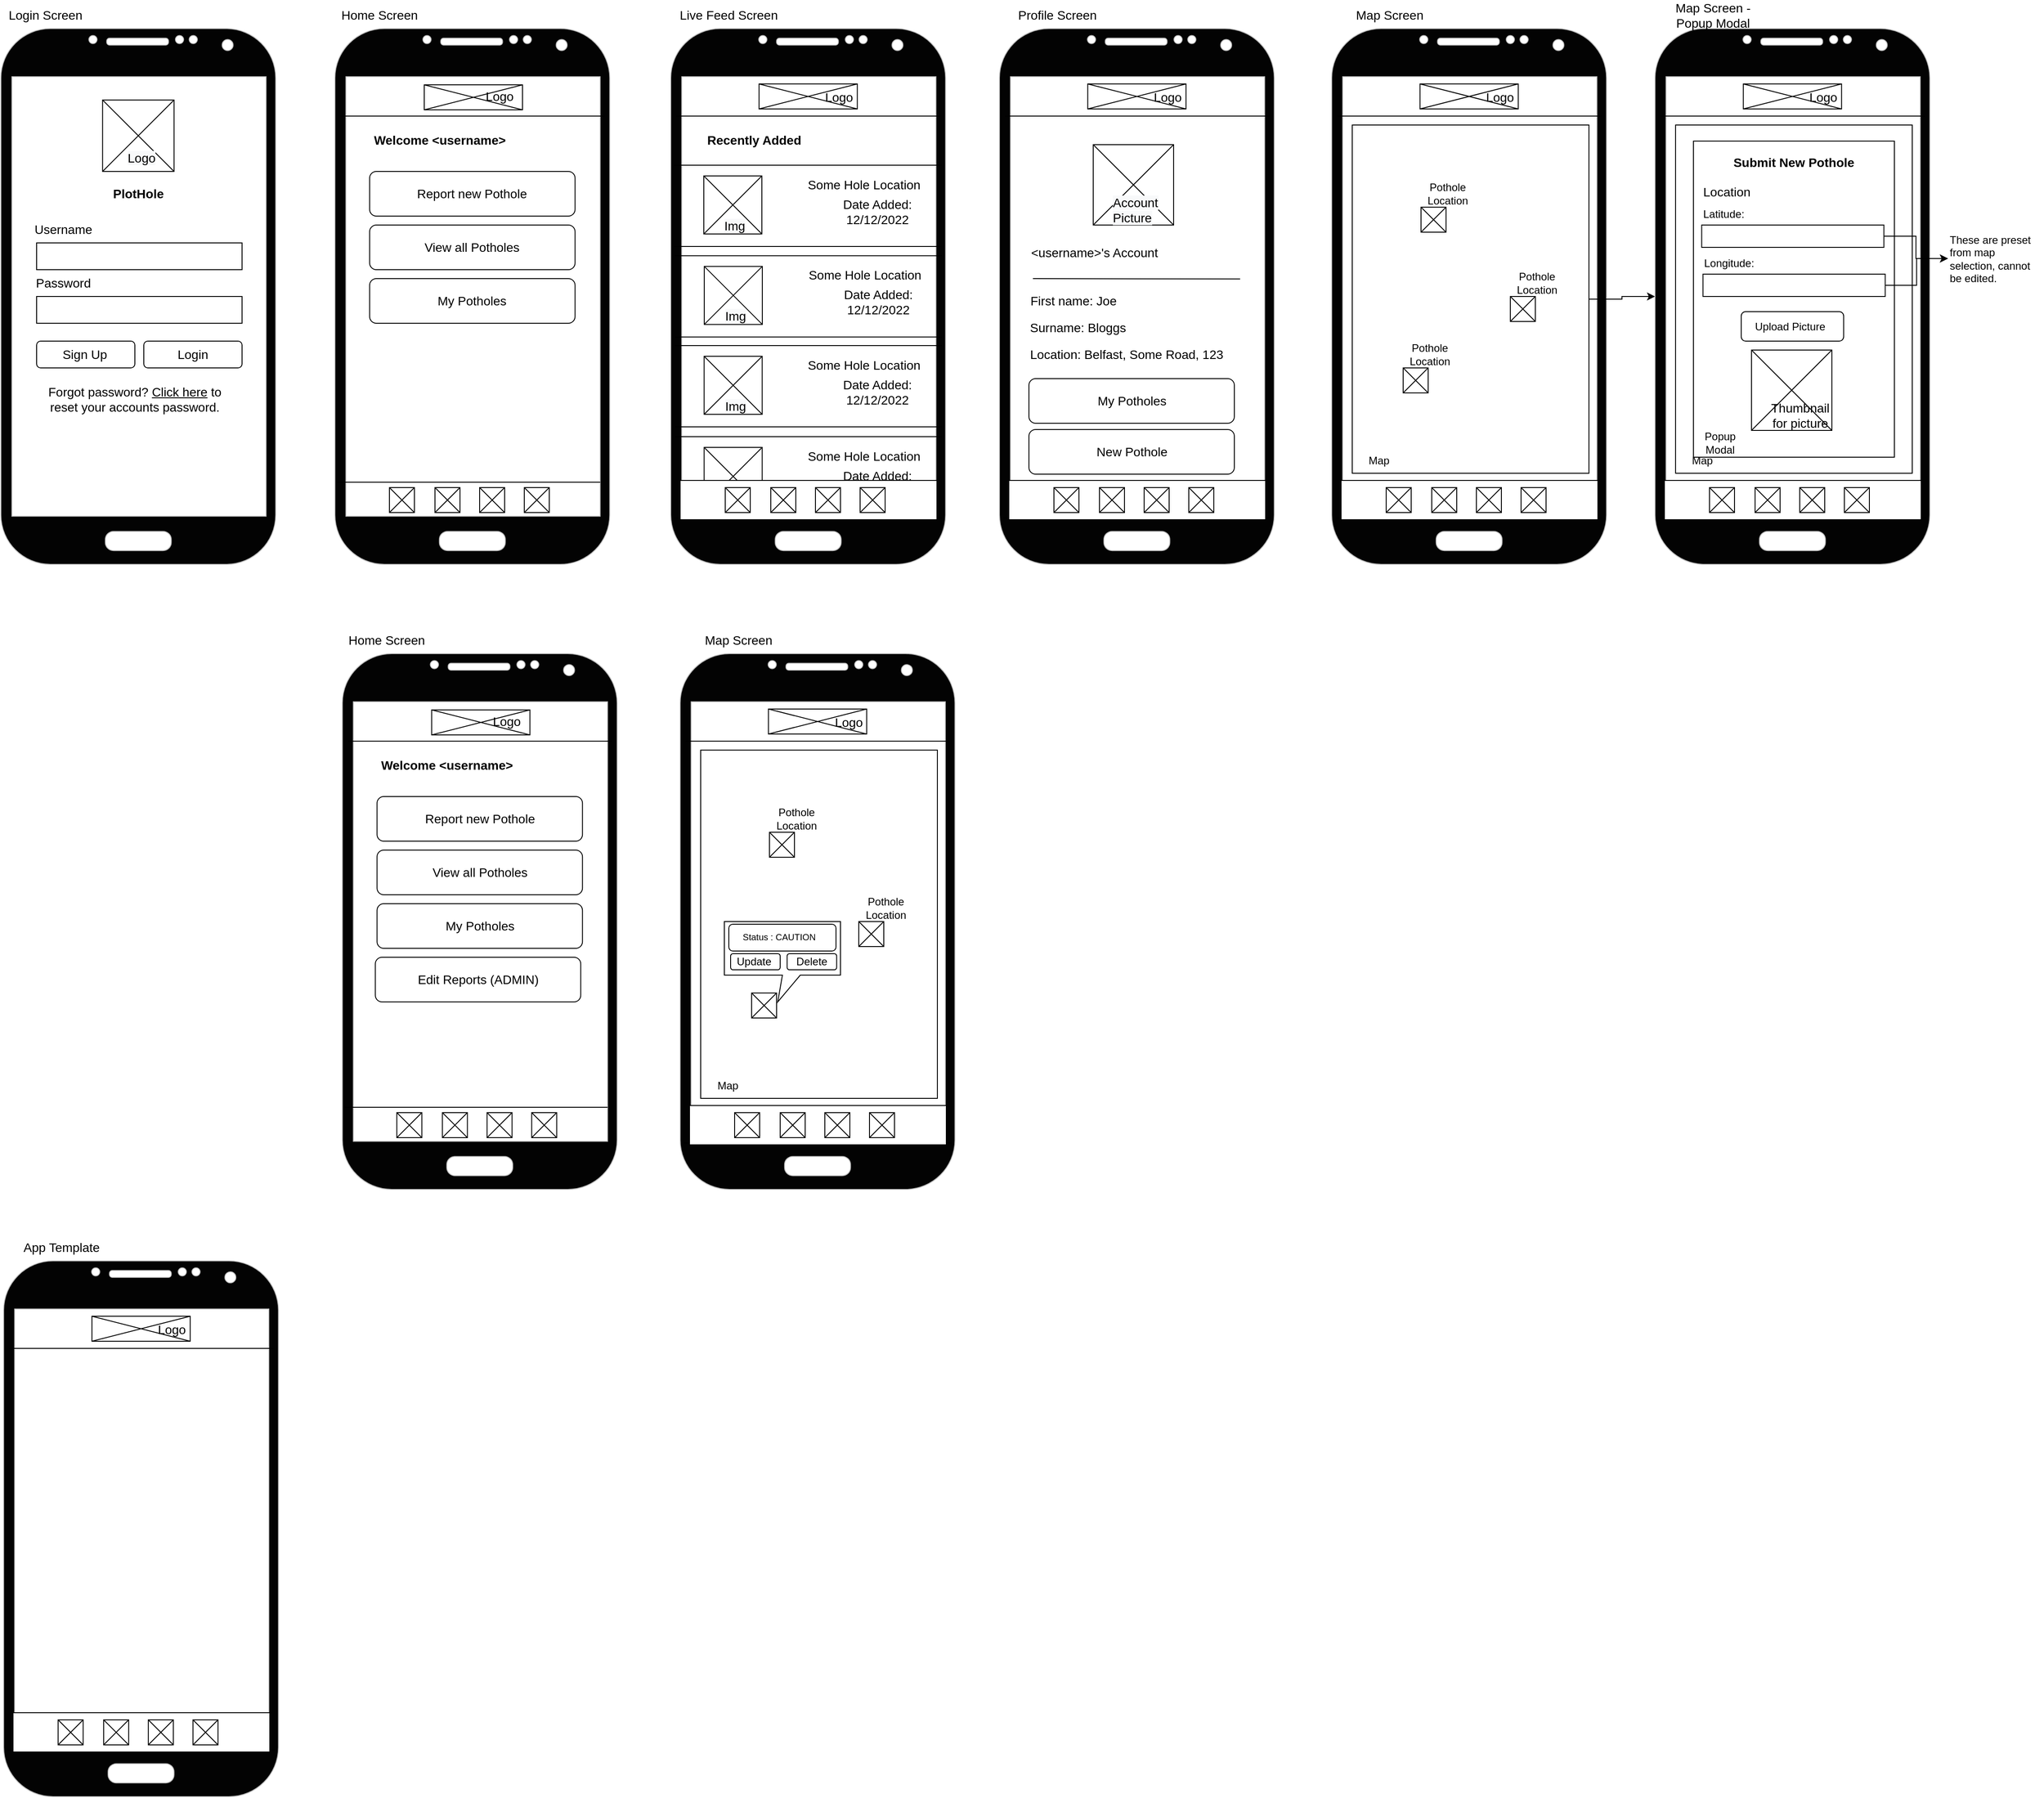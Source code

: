 <mxfile version="20.0.1" type="device"><diagram id="bjVdiDGDuuWrtINF5FNi" name="Page-1"><mxGraphModel dx="3555" dy="1985" grid="1" gridSize="10" guides="1" tooltips="1" connect="1" arrows="1" fold="1" page="1" pageScale="1" pageWidth="827" pageHeight="1169" math="0" shadow="0"><root><mxCell id="0"/><mxCell id="1" parent="0"/><mxCell id="MJLlHMDSpS5lDLoSnXZj-175" value="" style="rounded=1;whiteSpace=wrap;html=1;fontSize=14;fillColor=#FFFFFF;shadow=0;" parent="1" vertex="1"><mxGeometry x="1191" y="432" width="230" height="50" as="geometry"/></mxCell><mxCell id="MJLlHMDSpS5lDLoSnXZj-176" value="My Potholes" style="text;html=1;strokeColor=none;fillColor=none;align=center;verticalAlign=middle;whiteSpace=wrap;rounded=0;fontSize=14;shadow=0;" parent="1" vertex="1"><mxGeometry x="1232.5" y="442" width="147" height="30" as="geometry"/></mxCell><mxCell id="MJLlHMDSpS5lDLoSnXZj-177" value="" style="rounded=1;whiteSpace=wrap;html=1;fontSize=14;fillColor=#FFFFFF;shadow=0;" parent="1" vertex="1"><mxGeometry x="1191" y="489" width="230" height="50" as="geometry"/></mxCell><mxCell id="MJLlHMDSpS5lDLoSnXZj-178" value="New Pothole" style="text;html=1;strokeColor=none;fillColor=none;align=center;verticalAlign=middle;whiteSpace=wrap;rounded=0;fontSize=14;shadow=0;" parent="1" vertex="1"><mxGeometry x="1232.5" y="499" width="147" height="30" as="geometry"/></mxCell><mxCell id="cyxGZDUB5pEwBZSpqyzi-4" value="" style="verticalLabelPosition=bottom;verticalAlign=top;html=1;shadow=0;dashed=0;strokeWidth=1;shape=mxgraph.android.phone2;strokeColor=#c0c0c0;flipV=0;fillColor=#030303;" parent="1" vertex="1"><mxGeometry x="40" y="40" width="307.69" height="600" as="geometry"/></mxCell><mxCell id="cyxGZDUB5pEwBZSpqyzi-10" value="" style="group" parent="1" vertex="1" connectable="0"><mxGeometry x="153.85" y="120" width="86.15" height="80" as="geometry"/></mxCell><mxCell id="cyxGZDUB5pEwBZSpqyzi-7" value="" style="rounded=0;whiteSpace=wrap;html=1;fillColor=#FFFFFF;" parent="cyxGZDUB5pEwBZSpqyzi-10" vertex="1"><mxGeometry x="8.527e-14" width="80" height="80" as="geometry"/></mxCell><mxCell id="cyxGZDUB5pEwBZSpqyzi-8" value="" style="endArrow=none;html=1;rounded=0;exitX=0;exitY=1;exitDx=0;exitDy=0;" parent="cyxGZDUB5pEwBZSpqyzi-10" source="cyxGZDUB5pEwBZSpqyzi-7" edge="1"><mxGeometry width="50" height="50" relative="1" as="geometry"><mxPoint x="30.0" y="50" as="sourcePoint"/><mxPoint x="80.0" as="targetPoint"/></mxGeometry></mxCell><mxCell id="cyxGZDUB5pEwBZSpqyzi-9" value="" style="endArrow=none;html=1;rounded=0;exitX=1;exitY=1;exitDx=0;exitDy=0;" parent="cyxGZDUB5pEwBZSpqyzi-10" source="cyxGZDUB5pEwBZSpqyzi-7" edge="1"><mxGeometry width="50" height="50" relative="1" as="geometry"><mxPoint x="-80" y="80" as="sourcePoint"/><mxPoint as="targetPoint"/></mxGeometry></mxCell><mxCell id="MJLlHMDSpS5lDLoSnXZj-43" value="&lt;meta charset=&quot;utf-8&quot;&gt;&lt;span style=&quot;color: rgb(0, 0, 0); font-family: Helvetica; font-size: 14px; font-style: normal; font-variant-ligatures: normal; font-variant-caps: normal; font-weight: 400; letter-spacing: normal; orphans: 2; text-align: center; text-indent: 0px; text-transform: none; widows: 2; word-spacing: 0px; -webkit-text-stroke-width: 0px; background-color: rgb(248, 249, 250); text-decoration-thickness: initial; text-decoration-style: initial; text-decoration-color: initial; float: none; display: inline !important;&quot;&gt;Logo&lt;/span&gt;" style="text;whiteSpace=wrap;html=1;" parent="cyxGZDUB5pEwBZSpqyzi-10" vertex="1"><mxGeometry x="26.15" y="50" width="33.85" height="20" as="geometry"/></mxCell><mxCell id="cyxGZDUB5pEwBZSpqyzi-15" value="PlotHole" style="text;html=1;strokeColor=none;fillColor=none;align=center;verticalAlign=middle;whiteSpace=wrap;rounded=0;fontSize=14;fontStyle=1" parent="1" vertex="1"><mxGeometry x="163.85" y="210" width="60" height="30" as="geometry"/></mxCell><mxCell id="cyxGZDUB5pEwBZSpqyzi-16" value="Username" style="text;html=1;strokeColor=none;fillColor=none;align=center;verticalAlign=middle;whiteSpace=wrap;rounded=0;fontSize=14;" parent="1" vertex="1"><mxGeometry x="80" y="250" width="60" height="30" as="geometry"/></mxCell><mxCell id="cyxGZDUB5pEwBZSpqyzi-17" value="" style="rounded=0;whiteSpace=wrap;html=1;fontSize=14;fillColor=#FFFFFF;" parent="1" vertex="1"><mxGeometry x="80" y="280" width="230" height="30" as="geometry"/></mxCell><mxCell id="cyxGZDUB5pEwBZSpqyzi-18" value="Password" style="text;html=1;strokeColor=none;fillColor=none;align=center;verticalAlign=middle;whiteSpace=wrap;rounded=0;fontSize=14;" parent="1" vertex="1"><mxGeometry x="80" y="310" width="60" height="30" as="geometry"/></mxCell><mxCell id="cyxGZDUB5pEwBZSpqyzi-19" value="" style="rounded=0;whiteSpace=wrap;html=1;fontSize=14;fillColor=#FFFFFF;" parent="1" vertex="1"><mxGeometry x="80" y="340" width="230" height="30" as="geometry"/></mxCell><mxCell id="cyxGZDUB5pEwBZSpqyzi-20" value="" style="rounded=1;whiteSpace=wrap;html=1;fontSize=14;fillColor=#FFFFFF;" parent="1" vertex="1"><mxGeometry x="80" y="390" width="110" height="30" as="geometry"/></mxCell><mxCell id="cyxGZDUB5pEwBZSpqyzi-21" value="" style="rounded=1;whiteSpace=wrap;html=1;fontSize=14;fillColor=#FFFFFF;" parent="1" vertex="1"><mxGeometry x="200" y="390" width="110" height="30" as="geometry"/></mxCell><mxCell id="cyxGZDUB5pEwBZSpqyzi-22" value="Sign Up" style="text;html=1;strokeColor=none;fillColor=none;align=center;verticalAlign=middle;whiteSpace=wrap;rounded=0;fontSize=14;" parent="1" vertex="1"><mxGeometry x="103.85" y="390" width="60" height="30" as="geometry"/></mxCell><mxCell id="cyxGZDUB5pEwBZSpqyzi-23" value="Login" style="text;html=1;strokeColor=none;fillColor=none;align=center;verticalAlign=middle;whiteSpace=wrap;rounded=0;fontSize=14;" parent="1" vertex="1"><mxGeometry x="225" y="390" width="60" height="30" as="geometry"/></mxCell><mxCell id="cyxGZDUB5pEwBZSpqyzi-24" value="Forgot password? &lt;u&gt;Click here&lt;/u&gt; to reset your accounts password." style="text;html=1;strokeColor=none;fillColor=none;align=center;verticalAlign=middle;whiteSpace=wrap;rounded=0;fontSize=14;" parent="1" vertex="1"><mxGeometry x="80" y="430" width="220" height="50" as="geometry"/></mxCell><mxCell id="vHhuPsptqi6PCCdE8fra-1" value="" style="verticalLabelPosition=bottom;verticalAlign=top;html=1;shadow=0;dashed=0;strokeWidth=1;shape=mxgraph.android.phone2;strokeColor=#c0c0c0;flipV=0;fillColor=#030303;" parent="1" vertex="1"><mxGeometry x="414" y="40" width="307.69" height="600" as="geometry"/></mxCell><mxCell id="vHhuPsptqi6PCCdE8fra-3" value="" style="endArrow=none;html=1;rounded=0;fontSize=14;" parent="1" edge="1"><mxGeometry width="50" height="50" relative="1" as="geometry"><mxPoint x="415" y="548" as="sourcePoint"/><mxPoint x="711" y="548" as="targetPoint"/></mxGeometry></mxCell><mxCell id="vHhuPsptqi6PCCdE8fra-8" value="" style="group" parent="1" vertex="1" connectable="0"><mxGeometry x="475" y="554" width="28" height="28" as="geometry"/></mxCell><mxCell id="vHhuPsptqi6PCCdE8fra-9" value="" style="rounded=0;whiteSpace=wrap;html=1;fillColor=#FFFFFF;" parent="vHhuPsptqi6PCCdE8fra-8" vertex="1"><mxGeometry x="2.984e-14" width="28.0" height="28" as="geometry"/></mxCell><mxCell id="vHhuPsptqi6PCCdE8fra-10" value="" style="endArrow=none;html=1;rounded=0;exitX=0;exitY=1;exitDx=0;exitDy=0;" parent="vHhuPsptqi6PCCdE8fra-8" source="vHhuPsptqi6PCCdE8fra-9" edge="1"><mxGeometry width="50" height="50" relative="1" as="geometry"><mxPoint x="10.5" y="17.5" as="sourcePoint"/><mxPoint x="28" as="targetPoint"/></mxGeometry></mxCell><mxCell id="vHhuPsptqi6PCCdE8fra-11" value="" style="endArrow=none;html=1;rounded=0;exitX=1;exitY=1;exitDx=0;exitDy=0;" parent="vHhuPsptqi6PCCdE8fra-8" source="vHhuPsptqi6PCCdE8fra-9" edge="1"><mxGeometry width="50" height="50" relative="1" as="geometry"><mxPoint x="-28.0" y="28" as="sourcePoint"/><mxPoint as="targetPoint"/></mxGeometry></mxCell><mxCell id="vHhuPsptqi6PCCdE8fra-12" value="" style="group" parent="1" vertex="1" connectable="0"><mxGeometry x="526" y="554" width="28" height="28" as="geometry"/></mxCell><mxCell id="vHhuPsptqi6PCCdE8fra-13" value="" style="rounded=0;whiteSpace=wrap;html=1;fillColor=#FFFFFF;" parent="vHhuPsptqi6PCCdE8fra-12" vertex="1"><mxGeometry x="2.984e-14" width="28.0" height="28" as="geometry"/></mxCell><mxCell id="vHhuPsptqi6PCCdE8fra-14" value="" style="endArrow=none;html=1;rounded=0;exitX=0;exitY=1;exitDx=0;exitDy=0;" parent="vHhuPsptqi6PCCdE8fra-12" source="vHhuPsptqi6PCCdE8fra-13" edge="1"><mxGeometry width="50" height="50" relative="1" as="geometry"><mxPoint x="10.5" y="17.5" as="sourcePoint"/><mxPoint x="28" as="targetPoint"/></mxGeometry></mxCell><mxCell id="vHhuPsptqi6PCCdE8fra-15" value="" style="endArrow=none;html=1;rounded=0;exitX=1;exitY=1;exitDx=0;exitDy=0;" parent="vHhuPsptqi6PCCdE8fra-12" source="vHhuPsptqi6PCCdE8fra-13" edge="1"><mxGeometry width="50" height="50" relative="1" as="geometry"><mxPoint x="-28.0" y="28" as="sourcePoint"/><mxPoint as="targetPoint"/></mxGeometry></mxCell><mxCell id="vHhuPsptqi6PCCdE8fra-16" value="" style="group" parent="1" vertex="1" connectable="0"><mxGeometry x="576" y="554" width="28" height="28" as="geometry"/></mxCell><mxCell id="vHhuPsptqi6PCCdE8fra-17" value="" style="rounded=0;whiteSpace=wrap;html=1;fillColor=#FFFFFF;" parent="vHhuPsptqi6PCCdE8fra-16" vertex="1"><mxGeometry x="2.984e-14" width="28.0" height="28" as="geometry"/></mxCell><mxCell id="vHhuPsptqi6PCCdE8fra-18" value="" style="endArrow=none;html=1;rounded=0;exitX=0;exitY=1;exitDx=0;exitDy=0;" parent="vHhuPsptqi6PCCdE8fra-16" source="vHhuPsptqi6PCCdE8fra-17" edge="1"><mxGeometry width="50" height="50" relative="1" as="geometry"><mxPoint x="10.5" y="17.5" as="sourcePoint"/><mxPoint x="28" as="targetPoint"/></mxGeometry></mxCell><mxCell id="vHhuPsptqi6PCCdE8fra-19" value="" style="endArrow=none;html=1;rounded=0;exitX=1;exitY=1;exitDx=0;exitDy=0;" parent="vHhuPsptqi6PCCdE8fra-16" source="vHhuPsptqi6PCCdE8fra-17" edge="1"><mxGeometry width="50" height="50" relative="1" as="geometry"><mxPoint x="-28.0" y="28" as="sourcePoint"/><mxPoint as="targetPoint"/></mxGeometry></mxCell><mxCell id="vHhuPsptqi6PCCdE8fra-20" value="" style="group" parent="1" vertex="1" connectable="0"><mxGeometry x="626" y="554" width="28" height="28" as="geometry"/></mxCell><mxCell id="vHhuPsptqi6PCCdE8fra-21" value="" style="rounded=0;whiteSpace=wrap;html=1;fillColor=#FFFFFF;" parent="vHhuPsptqi6PCCdE8fra-20" vertex="1"><mxGeometry x="2.984e-14" width="28.0" height="28" as="geometry"/></mxCell><mxCell id="vHhuPsptqi6PCCdE8fra-22" value="" style="endArrow=none;html=1;rounded=0;exitX=0;exitY=1;exitDx=0;exitDy=0;" parent="vHhuPsptqi6PCCdE8fra-20" source="vHhuPsptqi6PCCdE8fra-21" edge="1"><mxGeometry width="50" height="50" relative="1" as="geometry"><mxPoint x="10.5" y="17.5" as="sourcePoint"/><mxPoint x="28" as="targetPoint"/></mxGeometry></mxCell><mxCell id="vHhuPsptqi6PCCdE8fra-23" value="" style="endArrow=none;html=1;rounded=0;exitX=1;exitY=1;exitDx=0;exitDy=0;" parent="vHhuPsptqi6PCCdE8fra-20" source="vHhuPsptqi6PCCdE8fra-21" edge="1"><mxGeometry width="50" height="50" relative="1" as="geometry"><mxPoint x="-28.0" y="28" as="sourcePoint"/><mxPoint as="targetPoint"/></mxGeometry></mxCell><mxCell id="vHhuPsptqi6PCCdE8fra-24" value="" style="endArrow=none;html=1;rounded=0;fontSize=14;" parent="1" edge="1"><mxGeometry width="50" height="50" relative="1" as="geometry"><mxPoint x="420.0" y="138" as="sourcePoint"/><mxPoint x="716" y="138" as="targetPoint"/></mxGeometry></mxCell><mxCell id="vHhuPsptqi6PCCdE8fra-27" value="" style="group" parent="1" vertex="1" connectable="0"><mxGeometry x="514" y="103" width="124.3" height="28" as="geometry"/></mxCell><mxCell id="vHhuPsptqi6PCCdE8fra-28" value="" style="rounded=0;whiteSpace=wrap;html=1;fillColor=#FFFFFF;" parent="vHhuPsptqi6PCCdE8fra-27" vertex="1"><mxGeometry x="1.172e-13" width="110.0" height="28" as="geometry"/></mxCell><mxCell id="vHhuPsptqi6PCCdE8fra-29" value="" style="endArrow=none;html=1;rounded=0;exitX=0;exitY=1;exitDx=0;exitDy=0;" parent="vHhuPsptqi6PCCdE8fra-27" source="vHhuPsptqi6PCCdE8fra-28" edge="1"><mxGeometry width="50" height="50" relative="1" as="geometry"><mxPoint x="41.25" y="17.5" as="sourcePoint"/><mxPoint x="110" as="targetPoint"/></mxGeometry></mxCell><mxCell id="vHhuPsptqi6PCCdE8fra-30" value="" style="endArrow=none;html=1;rounded=0;exitX=1;exitY=1;exitDx=0;exitDy=0;" parent="vHhuPsptqi6PCCdE8fra-27" source="vHhuPsptqi6PCCdE8fra-28" edge="1"><mxGeometry width="50" height="50" relative="1" as="geometry"><mxPoint x="-110.0" y="28" as="sourcePoint"/><mxPoint as="targetPoint"/></mxGeometry></mxCell><mxCell id="MJLlHMDSpS5lDLoSnXZj-32" value="Logo" style="text;html=1;strokeColor=none;fillColor=none;align=center;verticalAlign=middle;whiteSpace=wrap;rounded=0;fontSize=14;" parent="vHhuPsptqi6PCCdE8fra-27" vertex="1"><mxGeometry x="56.0" y="-2" width="57.15" height="30" as="geometry"/></mxCell><mxCell id="vHhuPsptqi6PCCdE8fra-33" value="Welcome &amp;lt;username&amp;gt;" style="text;html=1;strokeColor=none;fillColor=none;align=center;verticalAlign=middle;whiteSpace=wrap;rounded=0;fontSize=14;fontStyle=1" parent="1" vertex="1"><mxGeometry x="452.85" y="150" width="157.15" height="30" as="geometry"/></mxCell><mxCell id="vHhuPsptqi6PCCdE8fra-34" value="" style="rounded=1;whiteSpace=wrap;html=1;fontSize=14;fillColor=#FFFFFF;" parent="1" vertex="1"><mxGeometry x="452.85" y="200" width="230" height="50" as="geometry"/></mxCell><mxCell id="vHhuPsptqi6PCCdE8fra-35" value="Report new Pothole" style="text;html=1;strokeColor=none;fillColor=none;align=center;verticalAlign=middle;whiteSpace=wrap;rounded=0;fontSize=14;" parent="1" vertex="1"><mxGeometry x="494.35" y="210" width="147" height="30" as="geometry"/></mxCell><mxCell id="vHhuPsptqi6PCCdE8fra-36" value="" style="rounded=1;whiteSpace=wrap;html=1;fontSize=14;fillColor=#FFFFFF;" parent="1" vertex="1"><mxGeometry x="452.85" y="260" width="230" height="50" as="geometry"/></mxCell><mxCell id="vHhuPsptqi6PCCdE8fra-37" value="View all Potholes" style="text;html=1;strokeColor=none;fillColor=none;align=center;verticalAlign=middle;whiteSpace=wrap;rounded=0;fontSize=14;" parent="1" vertex="1"><mxGeometry x="494.35" y="270" width="147" height="30" as="geometry"/></mxCell><mxCell id="vHhuPsptqi6PCCdE8fra-38" value="" style="rounded=1;whiteSpace=wrap;html=1;fontSize=14;fillColor=#FFFFFF;" parent="1" vertex="1"><mxGeometry x="452.85" y="320" width="230" height="50" as="geometry"/></mxCell><mxCell id="vHhuPsptqi6PCCdE8fra-39" value="My Potholes" style="text;html=1;strokeColor=none;fillColor=none;align=center;verticalAlign=middle;whiteSpace=wrap;rounded=0;fontSize=14;" parent="1" vertex="1"><mxGeometry x="494.35" y="330" width="147" height="30" as="geometry"/></mxCell><mxCell id="vHhuPsptqi6PCCdE8fra-42" value="Login Screen" style="text;html=1;strokeColor=none;fillColor=none;align=center;verticalAlign=middle;whiteSpace=wrap;rounded=0;fontSize=14;" parent="1" vertex="1"><mxGeometry x="40" y="10" width="100" height="30" as="geometry"/></mxCell><mxCell id="vHhuPsptqi6PCCdE8fra-43" value="Home Screen" style="text;html=1;strokeColor=none;fillColor=none;align=center;verticalAlign=middle;whiteSpace=wrap;rounded=0;fontSize=14;" parent="1" vertex="1"><mxGeometry x="414" y="10" width="100" height="30" as="geometry"/></mxCell><mxCell id="MJLlHMDSpS5lDLoSnXZj-1" value="" style="verticalLabelPosition=bottom;verticalAlign=top;html=1;shadow=0;dashed=0;strokeWidth=1;shape=mxgraph.android.phone2;strokeColor=#c0c0c0;flipV=0;fillColor=#030303;" parent="1" vertex="1"><mxGeometry x="790" y="40" width="307.69" height="600" as="geometry"/></mxCell><mxCell id="MJLlHMDSpS5lDLoSnXZj-19" value="" style="endArrow=none;html=1;rounded=0;fontSize=14;" parent="1" edge="1"><mxGeometry width="50" height="50" relative="1" as="geometry"><mxPoint x="796.0" y="138" as="sourcePoint"/><mxPoint x="1092" y="138" as="targetPoint"/></mxGeometry></mxCell><mxCell id="MJLlHMDSpS5lDLoSnXZj-20" value="" style="group" parent="1" vertex="1" connectable="0"><mxGeometry x="888.85" y="102" width="118.3" height="30" as="geometry"/></mxCell><mxCell id="MJLlHMDSpS5lDLoSnXZj-21" value="" style="rounded=0;whiteSpace=wrap;html=1;fillColor=#FFFFFF;" parent="MJLlHMDSpS5lDLoSnXZj-20" vertex="1"><mxGeometry x="1.172e-13" width="110.0" height="28" as="geometry"/></mxCell><mxCell id="MJLlHMDSpS5lDLoSnXZj-22" value="" style="endArrow=none;html=1;rounded=0;exitX=0;exitY=1;exitDx=0;exitDy=0;" parent="MJLlHMDSpS5lDLoSnXZj-20" source="MJLlHMDSpS5lDLoSnXZj-21" edge="1"><mxGeometry width="50" height="50" relative="1" as="geometry"><mxPoint x="41.25" y="17.5" as="sourcePoint"/><mxPoint x="110" as="targetPoint"/></mxGeometry></mxCell><mxCell id="MJLlHMDSpS5lDLoSnXZj-23" value="" style="endArrow=none;html=1;rounded=0;exitX=1;exitY=1;exitDx=0;exitDy=0;" parent="MJLlHMDSpS5lDLoSnXZj-20" source="MJLlHMDSpS5lDLoSnXZj-21" edge="1"><mxGeometry width="50" height="50" relative="1" as="geometry"><mxPoint x="-110.0" y="28" as="sourcePoint"/><mxPoint as="targetPoint"/></mxGeometry></mxCell><mxCell id="MJLlHMDSpS5lDLoSnXZj-33" value="Logo" style="text;html=1;strokeColor=none;fillColor=none;align=center;verticalAlign=middle;whiteSpace=wrap;rounded=0;fontSize=14;" parent="MJLlHMDSpS5lDLoSnXZj-20" vertex="1"><mxGeometry x="61.15" width="57.15" height="30" as="geometry"/></mxCell><mxCell id="MJLlHMDSpS5lDLoSnXZj-31" value="Live Feed Screen" style="text;html=1;strokeColor=none;fillColor=none;align=center;verticalAlign=middle;whiteSpace=wrap;rounded=0;fontSize=14;" parent="1" vertex="1"><mxGeometry x="790" y="10" width="130" height="30" as="geometry"/></mxCell><mxCell id="MJLlHMDSpS5lDLoSnXZj-34" value="Recently Added" style="text;html=1;strokeColor=none;fillColor=none;align=center;verticalAlign=middle;whiteSpace=wrap;rounded=0;fontSize=14;fontStyle=1" parent="1" vertex="1"><mxGeometry x="827" y="150" width="113" height="30" as="geometry"/></mxCell><mxCell id="MJLlHMDSpS5lDLoSnXZj-35" value="" style="endArrow=none;html=1;rounded=0;" parent="1" edge="1"><mxGeometry width="50" height="50" relative="1" as="geometry"><mxPoint x="794" y="193" as="sourcePoint"/><mxPoint x="1093" y="193" as="targetPoint"/></mxGeometry></mxCell><mxCell id="MJLlHMDSpS5lDLoSnXZj-36" value="Some Hole Location" style="text;html=1;strokeColor=none;fillColor=none;align=center;verticalAlign=middle;whiteSpace=wrap;rounded=0;fontSize=14;" parent="1" vertex="1"><mxGeometry x="940" y="200" width="133" height="30" as="geometry"/></mxCell><mxCell id="MJLlHMDSpS5lDLoSnXZj-37" value="Date Added: 12/12/2022" style="text;html=1;strokeColor=none;fillColor=none;align=center;verticalAlign=middle;whiteSpace=wrap;rounded=0;fontSize=14;" parent="1" vertex="1"><mxGeometry x="970" y="230" width="103" height="30" as="geometry"/></mxCell><mxCell id="MJLlHMDSpS5lDLoSnXZj-44" value="" style="group" parent="1" vertex="1" connectable="0"><mxGeometry x="827" y="205" width="70" height="65" as="geometry"/></mxCell><mxCell id="MJLlHMDSpS5lDLoSnXZj-45" value="" style="rounded=0;whiteSpace=wrap;html=1;fillColor=#FFFFFF;" parent="MJLlHMDSpS5lDLoSnXZj-44" vertex="1"><mxGeometry x="6.928e-14" width="65.003" height="65" as="geometry"/></mxCell><mxCell id="MJLlHMDSpS5lDLoSnXZj-46" value="" style="endArrow=none;html=1;rounded=0;exitX=0;exitY=1;exitDx=0;exitDy=0;" parent="MJLlHMDSpS5lDLoSnXZj-44" source="MJLlHMDSpS5lDLoSnXZj-45" edge="1"><mxGeometry width="50" height="50" relative="1" as="geometry"><mxPoint x="24.376" y="40.625" as="sourcePoint"/><mxPoint x="65.003" as="targetPoint"/></mxGeometry></mxCell><mxCell id="MJLlHMDSpS5lDLoSnXZj-47" value="" style="endArrow=none;html=1;rounded=0;exitX=1;exitY=1;exitDx=0;exitDy=0;" parent="MJLlHMDSpS5lDLoSnXZj-44" source="MJLlHMDSpS5lDLoSnXZj-45" edge="1"><mxGeometry width="50" height="50" relative="1" as="geometry"><mxPoint x="-65.003" y="65" as="sourcePoint"/><mxPoint as="targetPoint"/></mxGeometry></mxCell><mxCell id="MJLlHMDSpS5lDLoSnXZj-48" value="&lt;span style=&quot;color: rgb(0, 0, 0); font-family: Helvetica; font-size: 14px; font-style: normal; font-variant-ligatures: normal; font-variant-caps: normal; font-weight: 400; letter-spacing: normal; orphans: 2; text-align: center; text-indent: 0px; text-transform: none; widows: 2; word-spacing: 0px; -webkit-text-stroke-width: 0px; background-color: rgb(248, 249, 250); text-decoration-thickness: initial; text-decoration-style: initial; text-decoration-color: initial; float: none; display: inline !important;&quot;&gt;Img&lt;/span&gt;" style="text;whiteSpace=wrap;html=1;" parent="MJLlHMDSpS5lDLoSnXZj-44" vertex="1"><mxGeometry x="21.248" y="40.625" width="27.504" height="16.25" as="geometry"/></mxCell><mxCell id="MJLlHMDSpS5lDLoSnXZj-49" value="" style="endArrow=none;html=1;rounded=0;" parent="1" edge="1"><mxGeometry width="50" height="50" relative="1" as="geometry"><mxPoint x="794" y="284" as="sourcePoint"/><mxPoint x="1093" y="284" as="targetPoint"/></mxGeometry></mxCell><mxCell id="MJLlHMDSpS5lDLoSnXZj-59" value="" style="endArrow=none;html=1;rounded=0;" parent="1" edge="1"><mxGeometry width="50" height="50" relative="1" as="geometry"><mxPoint x="794.5" y="294.33" as="sourcePoint"/><mxPoint x="1093.5" y="294.33" as="targetPoint"/></mxGeometry></mxCell><mxCell id="MJLlHMDSpS5lDLoSnXZj-60" value="Some Hole Location" style="text;html=1;strokeColor=none;fillColor=none;align=center;verticalAlign=middle;whiteSpace=wrap;rounded=0;fontSize=14;" parent="1" vertex="1"><mxGeometry x="940.5" y="301.33" width="133" height="30" as="geometry"/></mxCell><mxCell id="MJLlHMDSpS5lDLoSnXZj-61" value="Date Added: 12/12/2022" style="text;html=1;strokeColor=none;fillColor=none;align=center;verticalAlign=middle;whiteSpace=wrap;rounded=0;fontSize=14;" parent="1" vertex="1"><mxGeometry x="970.5" y="331.33" width="103" height="30" as="geometry"/></mxCell><mxCell id="MJLlHMDSpS5lDLoSnXZj-62" value="" style="group" parent="1" vertex="1" connectable="0"><mxGeometry x="827.5" y="306.33" width="70" height="65" as="geometry"/></mxCell><mxCell id="MJLlHMDSpS5lDLoSnXZj-63" value="" style="rounded=0;whiteSpace=wrap;html=1;fillColor=#FFFFFF;" parent="MJLlHMDSpS5lDLoSnXZj-62" vertex="1"><mxGeometry x="6.928e-14" width="65.003" height="65" as="geometry"/></mxCell><mxCell id="MJLlHMDSpS5lDLoSnXZj-64" value="" style="endArrow=none;html=1;rounded=0;exitX=0;exitY=1;exitDx=0;exitDy=0;" parent="MJLlHMDSpS5lDLoSnXZj-62" source="MJLlHMDSpS5lDLoSnXZj-63" edge="1"><mxGeometry width="50" height="50" relative="1" as="geometry"><mxPoint x="24.376" y="40.625" as="sourcePoint"/><mxPoint x="65.003" as="targetPoint"/></mxGeometry></mxCell><mxCell id="MJLlHMDSpS5lDLoSnXZj-65" value="" style="endArrow=none;html=1;rounded=0;exitX=1;exitY=1;exitDx=0;exitDy=0;" parent="MJLlHMDSpS5lDLoSnXZj-62" source="MJLlHMDSpS5lDLoSnXZj-63" edge="1"><mxGeometry width="50" height="50" relative="1" as="geometry"><mxPoint x="-65.003" y="65" as="sourcePoint"/><mxPoint as="targetPoint"/></mxGeometry></mxCell><mxCell id="MJLlHMDSpS5lDLoSnXZj-66" value="&lt;span style=&quot;color: rgb(0, 0, 0); font-family: Helvetica; font-size: 14px; font-style: normal; font-variant-ligatures: normal; font-variant-caps: normal; font-weight: 400; letter-spacing: normal; orphans: 2; text-align: center; text-indent: 0px; text-transform: none; widows: 2; word-spacing: 0px; -webkit-text-stroke-width: 0px; background-color: rgb(248, 249, 250); text-decoration-thickness: initial; text-decoration-style: initial; text-decoration-color: initial; float: none; display: inline !important;&quot;&gt;Img&lt;/span&gt;" style="text;whiteSpace=wrap;html=1;" parent="MJLlHMDSpS5lDLoSnXZj-62" vertex="1"><mxGeometry x="21.248" y="40.625" width="27.504" height="16.25" as="geometry"/></mxCell><mxCell id="MJLlHMDSpS5lDLoSnXZj-67" value="" style="endArrow=none;html=1;rounded=0;" parent="1" edge="1"><mxGeometry width="50" height="50" relative="1" as="geometry"><mxPoint x="794.5" y="385.33" as="sourcePoint"/><mxPoint x="1093.5" y="385.33" as="targetPoint"/></mxGeometry></mxCell><mxCell id="MJLlHMDSpS5lDLoSnXZj-68" value="" style="endArrow=none;html=1;rounded=0;" parent="1" edge="1"><mxGeometry width="50" height="50" relative="1" as="geometry"><mxPoint x="794.34" y="395.0" as="sourcePoint"/><mxPoint x="1093.34" y="395.0" as="targetPoint"/></mxGeometry></mxCell><mxCell id="MJLlHMDSpS5lDLoSnXZj-69" value="Some Hole Location" style="text;html=1;strokeColor=none;fillColor=none;align=center;verticalAlign=middle;whiteSpace=wrap;rounded=0;fontSize=14;" parent="1" vertex="1"><mxGeometry x="940.34" y="402" width="133" height="30" as="geometry"/></mxCell><mxCell id="MJLlHMDSpS5lDLoSnXZj-70" value="Date Added: 12/12/2022" style="text;html=1;strokeColor=none;fillColor=none;align=center;verticalAlign=middle;whiteSpace=wrap;rounded=0;fontSize=14;" parent="1" vertex="1"><mxGeometry x="970.34" y="432" width="103" height="30" as="geometry"/></mxCell><mxCell id="MJLlHMDSpS5lDLoSnXZj-71" value="" style="group" parent="1" vertex="1" connectable="0"><mxGeometry x="827.34" y="407" width="70" height="65" as="geometry"/></mxCell><mxCell id="MJLlHMDSpS5lDLoSnXZj-72" value="" style="rounded=0;whiteSpace=wrap;html=1;fillColor=#FFFFFF;" parent="MJLlHMDSpS5lDLoSnXZj-71" vertex="1"><mxGeometry x="6.928e-14" width="65.003" height="65" as="geometry"/></mxCell><mxCell id="MJLlHMDSpS5lDLoSnXZj-73" value="" style="endArrow=none;html=1;rounded=0;exitX=0;exitY=1;exitDx=0;exitDy=0;" parent="MJLlHMDSpS5lDLoSnXZj-71" source="MJLlHMDSpS5lDLoSnXZj-72" edge="1"><mxGeometry width="50" height="50" relative="1" as="geometry"><mxPoint x="24.376" y="40.625" as="sourcePoint"/><mxPoint x="65.003" as="targetPoint"/></mxGeometry></mxCell><mxCell id="MJLlHMDSpS5lDLoSnXZj-74" value="" style="endArrow=none;html=1;rounded=0;exitX=1;exitY=1;exitDx=0;exitDy=0;" parent="MJLlHMDSpS5lDLoSnXZj-71" source="MJLlHMDSpS5lDLoSnXZj-72" edge="1"><mxGeometry width="50" height="50" relative="1" as="geometry"><mxPoint x="-65.003" y="65" as="sourcePoint"/><mxPoint as="targetPoint"/></mxGeometry></mxCell><mxCell id="MJLlHMDSpS5lDLoSnXZj-75" value="&lt;span style=&quot;color: rgb(0, 0, 0); font-family: Helvetica; font-size: 14px; font-style: normal; font-variant-ligatures: normal; font-variant-caps: normal; font-weight: 400; letter-spacing: normal; orphans: 2; text-align: center; text-indent: 0px; text-transform: none; widows: 2; word-spacing: 0px; -webkit-text-stroke-width: 0px; background-color: rgb(248, 249, 250); text-decoration-thickness: initial; text-decoration-style: initial; text-decoration-color: initial; float: none; display: inline !important;&quot;&gt;Img&lt;/span&gt;" style="text;whiteSpace=wrap;html=1;" parent="MJLlHMDSpS5lDLoSnXZj-71" vertex="1"><mxGeometry x="21.248" y="40.625" width="27.504" height="16.25" as="geometry"/></mxCell><mxCell id="MJLlHMDSpS5lDLoSnXZj-76" value="" style="endArrow=none;html=1;rounded=0;" parent="1" edge="1"><mxGeometry width="50" height="50" relative="1" as="geometry"><mxPoint x="794.34" y="486.0" as="sourcePoint"/><mxPoint x="1093.34" y="486.0" as="targetPoint"/></mxGeometry></mxCell><mxCell id="MJLlHMDSpS5lDLoSnXZj-77" value="" style="endArrow=none;html=1;rounded=0;" parent="1" edge="1"><mxGeometry width="50" height="50" relative="1" as="geometry"><mxPoint x="794.34" y="497" as="sourcePoint"/><mxPoint x="1093.34" y="497" as="targetPoint"/></mxGeometry></mxCell><mxCell id="MJLlHMDSpS5lDLoSnXZj-78" value="Some Hole Location" style="text;html=1;strokeColor=none;fillColor=none;align=center;verticalAlign=middle;whiteSpace=wrap;rounded=0;fontSize=14;" parent="1" vertex="1"><mxGeometry x="940.34" y="504" width="133" height="30" as="geometry"/></mxCell><mxCell id="MJLlHMDSpS5lDLoSnXZj-79" value="Date Added: 12/12/2022" style="text;html=1;strokeColor=none;fillColor=none;align=center;verticalAlign=middle;whiteSpace=wrap;rounded=0;fontSize=14;" parent="1" vertex="1"><mxGeometry x="970.34" y="534" width="103" height="30" as="geometry"/></mxCell><mxCell id="MJLlHMDSpS5lDLoSnXZj-80" value="" style="group" parent="1" vertex="1" connectable="0"><mxGeometry x="827.34" y="509" width="70" height="65" as="geometry"/></mxCell><mxCell id="MJLlHMDSpS5lDLoSnXZj-81" value="" style="rounded=0;whiteSpace=wrap;html=1;fillColor=#FFFFFF;" parent="MJLlHMDSpS5lDLoSnXZj-80" vertex="1"><mxGeometry x="6.928e-14" width="65.003" height="65" as="geometry"/></mxCell><mxCell id="MJLlHMDSpS5lDLoSnXZj-82" value="" style="endArrow=none;html=1;rounded=0;exitX=0;exitY=1;exitDx=0;exitDy=0;" parent="MJLlHMDSpS5lDLoSnXZj-80" source="MJLlHMDSpS5lDLoSnXZj-81" edge="1"><mxGeometry width="50" height="50" relative="1" as="geometry"><mxPoint x="24.376" y="40.625" as="sourcePoint"/><mxPoint x="65.003" as="targetPoint"/></mxGeometry></mxCell><mxCell id="MJLlHMDSpS5lDLoSnXZj-83" value="" style="endArrow=none;html=1;rounded=0;exitX=1;exitY=1;exitDx=0;exitDy=0;" parent="MJLlHMDSpS5lDLoSnXZj-80" source="MJLlHMDSpS5lDLoSnXZj-81" edge="1"><mxGeometry width="50" height="50" relative="1" as="geometry"><mxPoint x="-65.003" y="65" as="sourcePoint"/><mxPoint as="targetPoint"/></mxGeometry></mxCell><mxCell id="MJLlHMDSpS5lDLoSnXZj-84" value="&lt;span style=&quot;color: rgb(0, 0, 0); font-family: Helvetica; font-size: 14px; font-style: normal; font-variant-ligatures: normal; font-variant-caps: normal; font-weight: 400; letter-spacing: normal; orphans: 2; text-align: center; text-indent: 0px; text-transform: none; widows: 2; word-spacing: 0px; -webkit-text-stroke-width: 0px; background-color: rgb(248, 249, 250); text-decoration-thickness: initial; text-decoration-style: initial; text-decoration-color: initial; float: none; display: inline !important;&quot;&gt;Img&lt;/span&gt;" style="text;whiteSpace=wrap;html=1;" parent="MJLlHMDSpS5lDLoSnXZj-80" vertex="1"><mxGeometry x="21.248" y="40.625" width="27.504" height="16.25" as="geometry"/></mxCell><mxCell id="MJLlHMDSpS5lDLoSnXZj-85" value="" style="endArrow=none;html=1;rounded=0;" parent="1" edge="1"><mxGeometry width="50" height="50" relative="1" as="geometry"><mxPoint x="794.34" y="588" as="sourcePoint"/><mxPoint x="1093.34" y="588" as="targetPoint"/></mxGeometry></mxCell><mxCell id="MJLlHMDSpS5lDLoSnXZj-86" value="" style="rounded=0;whiteSpace=wrap;html=1;" parent="1" vertex="1"><mxGeometry x="800.5" y="546" width="287.5" height="44" as="geometry"/></mxCell><mxCell id="MJLlHMDSpS5lDLoSnXZj-87" value="" style="group" parent="1" vertex="1" connectable="0"><mxGeometry x="851" y="554" width="28" height="28" as="geometry"/></mxCell><mxCell id="MJLlHMDSpS5lDLoSnXZj-88" value="" style="rounded=0;whiteSpace=wrap;html=1;fillColor=#FFFFFF;" parent="MJLlHMDSpS5lDLoSnXZj-87" vertex="1"><mxGeometry x="2.984e-14" width="28.0" height="28" as="geometry"/></mxCell><mxCell id="MJLlHMDSpS5lDLoSnXZj-89" value="" style="endArrow=none;html=1;rounded=0;exitX=0;exitY=1;exitDx=0;exitDy=0;" parent="MJLlHMDSpS5lDLoSnXZj-87" source="MJLlHMDSpS5lDLoSnXZj-88" edge="1"><mxGeometry width="50" height="50" relative="1" as="geometry"><mxPoint x="10.5" y="17.5" as="sourcePoint"/><mxPoint x="28" as="targetPoint"/></mxGeometry></mxCell><mxCell id="MJLlHMDSpS5lDLoSnXZj-90" value="" style="endArrow=none;html=1;rounded=0;exitX=1;exitY=1;exitDx=0;exitDy=0;" parent="MJLlHMDSpS5lDLoSnXZj-87" source="MJLlHMDSpS5lDLoSnXZj-88" edge="1"><mxGeometry width="50" height="50" relative="1" as="geometry"><mxPoint x="-28.0" y="28" as="sourcePoint"/><mxPoint as="targetPoint"/></mxGeometry></mxCell><mxCell id="MJLlHMDSpS5lDLoSnXZj-91" value="" style="group" parent="1" vertex="1" connectable="0"><mxGeometry x="902" y="554" width="28" height="28" as="geometry"/></mxCell><mxCell id="MJLlHMDSpS5lDLoSnXZj-92" value="" style="rounded=0;whiteSpace=wrap;html=1;fillColor=#FFFFFF;" parent="MJLlHMDSpS5lDLoSnXZj-91" vertex="1"><mxGeometry x="2.984e-14" width="28.0" height="28" as="geometry"/></mxCell><mxCell id="MJLlHMDSpS5lDLoSnXZj-93" value="" style="endArrow=none;html=1;rounded=0;exitX=0;exitY=1;exitDx=0;exitDy=0;" parent="MJLlHMDSpS5lDLoSnXZj-91" source="MJLlHMDSpS5lDLoSnXZj-92" edge="1"><mxGeometry width="50" height="50" relative="1" as="geometry"><mxPoint x="10.5" y="17.5" as="sourcePoint"/><mxPoint x="28" as="targetPoint"/></mxGeometry></mxCell><mxCell id="MJLlHMDSpS5lDLoSnXZj-94" value="" style="endArrow=none;html=1;rounded=0;exitX=1;exitY=1;exitDx=0;exitDy=0;" parent="MJLlHMDSpS5lDLoSnXZj-91" source="MJLlHMDSpS5lDLoSnXZj-92" edge="1"><mxGeometry width="50" height="50" relative="1" as="geometry"><mxPoint x="-28.0" y="28" as="sourcePoint"/><mxPoint as="targetPoint"/></mxGeometry></mxCell><mxCell id="MJLlHMDSpS5lDLoSnXZj-95" value="" style="group" parent="1" vertex="1" connectable="0"><mxGeometry x="952" y="554" width="28" height="28" as="geometry"/></mxCell><mxCell id="MJLlHMDSpS5lDLoSnXZj-96" value="" style="rounded=0;whiteSpace=wrap;html=1;fillColor=#FFFFFF;" parent="MJLlHMDSpS5lDLoSnXZj-95" vertex="1"><mxGeometry x="2.984e-14" width="28.0" height="28" as="geometry"/></mxCell><mxCell id="MJLlHMDSpS5lDLoSnXZj-97" value="" style="endArrow=none;html=1;rounded=0;exitX=0;exitY=1;exitDx=0;exitDy=0;" parent="MJLlHMDSpS5lDLoSnXZj-95" source="MJLlHMDSpS5lDLoSnXZj-96" edge="1"><mxGeometry width="50" height="50" relative="1" as="geometry"><mxPoint x="10.5" y="17.5" as="sourcePoint"/><mxPoint x="28" as="targetPoint"/></mxGeometry></mxCell><mxCell id="MJLlHMDSpS5lDLoSnXZj-98" value="" style="endArrow=none;html=1;rounded=0;exitX=1;exitY=1;exitDx=0;exitDy=0;" parent="MJLlHMDSpS5lDLoSnXZj-95" source="MJLlHMDSpS5lDLoSnXZj-96" edge="1"><mxGeometry width="50" height="50" relative="1" as="geometry"><mxPoint x="-28.0" y="28" as="sourcePoint"/><mxPoint as="targetPoint"/></mxGeometry></mxCell><mxCell id="MJLlHMDSpS5lDLoSnXZj-99" value="" style="group" parent="1" vertex="1" connectable="0"><mxGeometry x="1002" y="554" width="28" height="28" as="geometry"/></mxCell><mxCell id="MJLlHMDSpS5lDLoSnXZj-100" value="" style="rounded=0;whiteSpace=wrap;html=1;fillColor=#FFFFFF;" parent="MJLlHMDSpS5lDLoSnXZj-99" vertex="1"><mxGeometry x="2.984e-14" width="28.0" height="28" as="geometry"/></mxCell><mxCell id="MJLlHMDSpS5lDLoSnXZj-101" value="" style="endArrow=none;html=1;rounded=0;exitX=0;exitY=1;exitDx=0;exitDy=0;" parent="MJLlHMDSpS5lDLoSnXZj-99" source="MJLlHMDSpS5lDLoSnXZj-100" edge="1"><mxGeometry width="50" height="50" relative="1" as="geometry"><mxPoint x="10.5" y="17.5" as="sourcePoint"/><mxPoint x="28" as="targetPoint"/></mxGeometry></mxCell><mxCell id="MJLlHMDSpS5lDLoSnXZj-102" value="" style="endArrow=none;html=1;rounded=0;exitX=1;exitY=1;exitDx=0;exitDy=0;" parent="MJLlHMDSpS5lDLoSnXZj-99" source="MJLlHMDSpS5lDLoSnXZj-100" edge="1"><mxGeometry width="50" height="50" relative="1" as="geometry"><mxPoint x="-28.0" y="28" as="sourcePoint"/><mxPoint as="targetPoint"/></mxGeometry></mxCell><mxCell id="MJLlHMDSpS5lDLoSnXZj-104" value="" style="verticalLabelPosition=bottom;verticalAlign=top;html=1;shadow=0;dashed=0;strokeWidth=1;shape=mxgraph.android.phone2;strokeColor=#c0c0c0;flipV=0;fillColor=#030303;" parent="1" vertex="1"><mxGeometry x="1158" y="40" width="307.69" height="600" as="geometry"/></mxCell><mxCell id="MJLlHMDSpS5lDLoSnXZj-105" value="" style="endArrow=none;html=1;rounded=0;fontSize=14;" parent="1" edge="1"><mxGeometry width="50" height="50" relative="1" as="geometry"><mxPoint x="1164" y="138.0" as="sourcePoint"/><mxPoint x="1460" y="138.0" as="targetPoint"/></mxGeometry></mxCell><mxCell id="MJLlHMDSpS5lDLoSnXZj-106" value="" style="group" parent="1" vertex="1" connectable="0"><mxGeometry x="1256.85" y="102" width="118.3" height="30" as="geometry"/></mxCell><mxCell id="MJLlHMDSpS5lDLoSnXZj-107" value="" style="rounded=0;whiteSpace=wrap;html=1;fillColor=#FFFFFF;" parent="MJLlHMDSpS5lDLoSnXZj-106" vertex="1"><mxGeometry x="1.172e-13" width="110.0" height="28" as="geometry"/></mxCell><mxCell id="MJLlHMDSpS5lDLoSnXZj-108" value="" style="endArrow=none;html=1;rounded=0;exitX=0;exitY=1;exitDx=0;exitDy=0;" parent="MJLlHMDSpS5lDLoSnXZj-106" source="MJLlHMDSpS5lDLoSnXZj-107" edge="1"><mxGeometry width="50" height="50" relative="1" as="geometry"><mxPoint x="41.25" y="17.5" as="sourcePoint"/><mxPoint x="110" as="targetPoint"/></mxGeometry></mxCell><mxCell id="MJLlHMDSpS5lDLoSnXZj-109" value="" style="endArrow=none;html=1;rounded=0;exitX=1;exitY=1;exitDx=0;exitDy=0;" parent="MJLlHMDSpS5lDLoSnXZj-106" source="MJLlHMDSpS5lDLoSnXZj-107" edge="1"><mxGeometry width="50" height="50" relative="1" as="geometry"><mxPoint x="-110.0" y="28" as="sourcePoint"/><mxPoint as="targetPoint"/></mxGeometry></mxCell><mxCell id="MJLlHMDSpS5lDLoSnXZj-110" value="Logo" style="text;html=1;strokeColor=none;fillColor=none;align=center;verticalAlign=middle;whiteSpace=wrap;rounded=0;fontSize=14;" parent="MJLlHMDSpS5lDLoSnXZj-106" vertex="1"><mxGeometry x="61.15" width="57.15" height="30" as="geometry"/></mxCell><mxCell id="MJLlHMDSpS5lDLoSnXZj-111" value="Profile Screen" style="text;html=1;strokeColor=none;fillColor=none;align=center;verticalAlign=middle;whiteSpace=wrap;rounded=0;fontSize=14;" parent="1" vertex="1"><mxGeometry x="1158" y="10.0" width="130" height="30" as="geometry"/></mxCell><mxCell id="MJLlHMDSpS5lDLoSnXZj-148" value="" style="endArrow=none;html=1;rounded=0;" parent="1" edge="1"><mxGeometry width="50" height="50" relative="1" as="geometry"><mxPoint x="1162.34" y="588" as="sourcePoint"/><mxPoint x="1461.34" y="588" as="targetPoint"/></mxGeometry></mxCell><mxCell id="MJLlHMDSpS5lDLoSnXZj-149" value="" style="rounded=0;whiteSpace=wrap;html=1;" parent="1" vertex="1"><mxGeometry x="1168.5" y="546" width="287.5" height="44" as="geometry"/></mxCell><mxCell id="MJLlHMDSpS5lDLoSnXZj-150" value="" style="group" parent="1" vertex="1" connectable="0"><mxGeometry x="1219" y="554" width="28" height="28" as="geometry"/></mxCell><mxCell id="MJLlHMDSpS5lDLoSnXZj-151" value="" style="rounded=0;whiteSpace=wrap;html=1;fillColor=#FFFFFF;" parent="MJLlHMDSpS5lDLoSnXZj-150" vertex="1"><mxGeometry x="2.984e-14" width="28.0" height="28" as="geometry"/></mxCell><mxCell id="MJLlHMDSpS5lDLoSnXZj-152" value="" style="endArrow=none;html=1;rounded=0;exitX=0;exitY=1;exitDx=0;exitDy=0;" parent="MJLlHMDSpS5lDLoSnXZj-150" source="MJLlHMDSpS5lDLoSnXZj-151" edge="1"><mxGeometry width="50" height="50" relative="1" as="geometry"><mxPoint x="10.5" y="17.5" as="sourcePoint"/><mxPoint x="28" as="targetPoint"/></mxGeometry></mxCell><mxCell id="MJLlHMDSpS5lDLoSnXZj-153" value="" style="endArrow=none;html=1;rounded=0;exitX=1;exitY=1;exitDx=0;exitDy=0;" parent="MJLlHMDSpS5lDLoSnXZj-150" source="MJLlHMDSpS5lDLoSnXZj-151" edge="1"><mxGeometry width="50" height="50" relative="1" as="geometry"><mxPoint x="-28.0" y="28" as="sourcePoint"/><mxPoint as="targetPoint"/></mxGeometry></mxCell><mxCell id="MJLlHMDSpS5lDLoSnXZj-154" value="" style="group" parent="1" vertex="1" connectable="0"><mxGeometry x="1270" y="554" width="28" height="28" as="geometry"/></mxCell><mxCell id="MJLlHMDSpS5lDLoSnXZj-155" value="" style="rounded=0;whiteSpace=wrap;html=1;fillColor=#FFFFFF;" parent="MJLlHMDSpS5lDLoSnXZj-154" vertex="1"><mxGeometry x="2.984e-14" width="28.0" height="28" as="geometry"/></mxCell><mxCell id="MJLlHMDSpS5lDLoSnXZj-156" value="" style="endArrow=none;html=1;rounded=0;exitX=0;exitY=1;exitDx=0;exitDy=0;" parent="MJLlHMDSpS5lDLoSnXZj-154" source="MJLlHMDSpS5lDLoSnXZj-155" edge="1"><mxGeometry width="50" height="50" relative="1" as="geometry"><mxPoint x="10.5" y="17.5" as="sourcePoint"/><mxPoint x="28" as="targetPoint"/></mxGeometry></mxCell><mxCell id="MJLlHMDSpS5lDLoSnXZj-157" value="" style="endArrow=none;html=1;rounded=0;exitX=1;exitY=1;exitDx=0;exitDy=0;" parent="MJLlHMDSpS5lDLoSnXZj-154" source="MJLlHMDSpS5lDLoSnXZj-155" edge="1"><mxGeometry width="50" height="50" relative="1" as="geometry"><mxPoint x="-28.0" y="28" as="sourcePoint"/><mxPoint as="targetPoint"/></mxGeometry></mxCell><mxCell id="MJLlHMDSpS5lDLoSnXZj-158" value="" style="group" parent="1" vertex="1" connectable="0"><mxGeometry x="1320" y="554" width="28" height="28" as="geometry"/></mxCell><mxCell id="MJLlHMDSpS5lDLoSnXZj-159" value="" style="rounded=0;whiteSpace=wrap;html=1;fillColor=#FFFFFF;" parent="MJLlHMDSpS5lDLoSnXZj-158" vertex="1"><mxGeometry x="2.984e-14" width="28.0" height="28" as="geometry"/></mxCell><mxCell id="MJLlHMDSpS5lDLoSnXZj-160" value="" style="endArrow=none;html=1;rounded=0;exitX=0;exitY=1;exitDx=0;exitDy=0;" parent="MJLlHMDSpS5lDLoSnXZj-158" source="MJLlHMDSpS5lDLoSnXZj-159" edge="1"><mxGeometry width="50" height="50" relative="1" as="geometry"><mxPoint x="10.5" y="17.5" as="sourcePoint"/><mxPoint x="28" as="targetPoint"/></mxGeometry></mxCell><mxCell id="MJLlHMDSpS5lDLoSnXZj-161" value="" style="endArrow=none;html=1;rounded=0;exitX=1;exitY=1;exitDx=0;exitDy=0;" parent="MJLlHMDSpS5lDLoSnXZj-158" source="MJLlHMDSpS5lDLoSnXZj-159" edge="1"><mxGeometry width="50" height="50" relative="1" as="geometry"><mxPoint x="-28.0" y="28" as="sourcePoint"/><mxPoint as="targetPoint"/></mxGeometry></mxCell><mxCell id="MJLlHMDSpS5lDLoSnXZj-162" value="" style="group" parent="1" vertex="1" connectable="0"><mxGeometry x="1370" y="554" width="28" height="28" as="geometry"/></mxCell><mxCell id="MJLlHMDSpS5lDLoSnXZj-163" value="" style="rounded=0;whiteSpace=wrap;html=1;fillColor=#FFFFFF;" parent="MJLlHMDSpS5lDLoSnXZj-162" vertex="1"><mxGeometry x="2.984e-14" width="28.0" height="28" as="geometry"/></mxCell><mxCell id="MJLlHMDSpS5lDLoSnXZj-164" value="" style="endArrow=none;html=1;rounded=0;exitX=0;exitY=1;exitDx=0;exitDy=0;" parent="MJLlHMDSpS5lDLoSnXZj-162" source="MJLlHMDSpS5lDLoSnXZj-163" edge="1"><mxGeometry width="50" height="50" relative="1" as="geometry"><mxPoint x="10.5" y="17.5" as="sourcePoint"/><mxPoint x="28" as="targetPoint"/></mxGeometry></mxCell><mxCell id="MJLlHMDSpS5lDLoSnXZj-165" value="" style="endArrow=none;html=1;rounded=0;exitX=1;exitY=1;exitDx=0;exitDy=0;" parent="MJLlHMDSpS5lDLoSnXZj-162" source="MJLlHMDSpS5lDLoSnXZj-163" edge="1"><mxGeometry width="50" height="50" relative="1" as="geometry"><mxPoint x="-28.0" y="28" as="sourcePoint"/><mxPoint as="targetPoint"/></mxGeometry></mxCell><mxCell id="MJLlHMDSpS5lDLoSnXZj-166" value="" style="group" parent="1" vertex="1" connectable="0"><mxGeometry x="1263" y="170" width="96.92" height="90" as="geometry"/></mxCell><mxCell id="MJLlHMDSpS5lDLoSnXZj-167" value="" style="rounded=0;whiteSpace=wrap;html=1;fillColor=#FFFFFF;" parent="MJLlHMDSpS5lDLoSnXZj-166" vertex="1"><mxGeometry x="9.592e-14" width="90.001" height="90" as="geometry"/></mxCell><mxCell id="MJLlHMDSpS5lDLoSnXZj-168" value="" style="endArrow=none;html=1;rounded=0;exitX=0;exitY=1;exitDx=0;exitDy=0;" parent="MJLlHMDSpS5lDLoSnXZj-166" source="MJLlHMDSpS5lDLoSnXZj-167" edge="1"><mxGeometry width="50" height="50" relative="1" as="geometry"><mxPoint x="33.75" y="56.25" as="sourcePoint"/><mxPoint x="90.001" as="targetPoint"/></mxGeometry></mxCell><mxCell id="MJLlHMDSpS5lDLoSnXZj-169" value="" style="endArrow=none;html=1;rounded=0;exitX=1;exitY=1;exitDx=0;exitDy=0;" parent="MJLlHMDSpS5lDLoSnXZj-166" source="MJLlHMDSpS5lDLoSnXZj-167" edge="1"><mxGeometry width="50" height="50" relative="1" as="geometry"><mxPoint x="-90.001" y="90" as="sourcePoint"/><mxPoint as="targetPoint"/></mxGeometry></mxCell><mxCell id="MJLlHMDSpS5lDLoSnXZj-170" value="&lt;span style=&quot;color: rgb(0, 0, 0); font-family: Helvetica; font-size: 14px; font-style: normal; font-variant-ligatures: normal; font-variant-caps: normal; font-weight: 400; letter-spacing: normal; orphans: 2; text-align: center; text-indent: 0px; text-transform: none; widows: 2; word-spacing: 0px; -webkit-text-stroke-width: 0px; background-color: rgb(248, 249, 250); text-decoration-thickness: initial; text-decoration-style: initial; text-decoration-color: initial; float: none; display: inline !important;&quot;&gt;Account Picture&lt;/span&gt;" style="text;whiteSpace=wrap;html=1;" parent="MJLlHMDSpS5lDLoSnXZj-166" vertex="1"><mxGeometry x="20" y="50" width="47.5" height="28.75" as="geometry"/></mxCell><mxCell id="MJLlHMDSpS5lDLoSnXZj-171" value="&amp;lt;username&amp;gt;'s Account" style="text;html=1;strokeColor=none;fillColor=none;align=center;verticalAlign=middle;whiteSpace=wrap;rounded=0;fontSize=14;" parent="1" vertex="1"><mxGeometry x="1189" y="276.33" width="151" height="30" as="geometry"/></mxCell><mxCell id="MJLlHMDSpS5lDLoSnXZj-172" value="First name: Joe" style="text;html=1;strokeColor=none;fillColor=none;align=center;verticalAlign=middle;whiteSpace=wrap;rounded=0;fontSize=14;" parent="1" vertex="1"><mxGeometry x="1191" y="330" width="100" height="30" as="geometry"/></mxCell><mxCell id="MJLlHMDSpS5lDLoSnXZj-173" value="" style="endArrow=none;html=1;rounded=0;" parent="1" edge="1"><mxGeometry width="50" height="50" relative="1" as="geometry"><mxPoint x="1195.46" y="320" as="sourcePoint"/><mxPoint x="1427.46" y="320.42" as="targetPoint"/></mxGeometry></mxCell><mxCell id="MJLlHMDSpS5lDLoSnXZj-174" value="Surname: Bloggs" style="text;html=1;strokeColor=none;fillColor=none;align=center;verticalAlign=middle;whiteSpace=wrap;rounded=0;fontSize=14;" parent="1" vertex="1"><mxGeometry x="1191" y="360" width="110" height="30" as="geometry"/></mxCell><mxCell id="MJLlHMDSpS5lDLoSnXZj-179" value="Location: Belfast, Some Road, 123" style="text;html=1;strokeColor=none;fillColor=none;align=center;verticalAlign=middle;whiteSpace=wrap;rounded=0;fontSize=14;" parent="1" vertex="1"><mxGeometry x="1191" y="390" width="219" height="30" as="geometry"/></mxCell><mxCell id="MJLlHMDSpS5lDLoSnXZj-185" value="" style="verticalLabelPosition=bottom;verticalAlign=top;html=1;shadow=0;dashed=0;strokeWidth=1;shape=mxgraph.android.phone2;strokeColor=#c0c0c0;flipV=0;fillColor=#030303;" parent="1" vertex="1"><mxGeometry x="1530" y="40" width="307.69" height="600" as="geometry"/></mxCell><mxCell id="MJLlHMDSpS5lDLoSnXZj-186" value="" style="endArrow=none;html=1;rounded=0;fontSize=14;" parent="1" edge="1"><mxGeometry width="50" height="50" relative="1" as="geometry"><mxPoint x="1536" y="138" as="sourcePoint"/><mxPoint x="1832.0" y="138" as="targetPoint"/></mxGeometry></mxCell><mxCell id="MJLlHMDSpS5lDLoSnXZj-187" value="" style="group" parent="1" vertex="1" connectable="0"><mxGeometry x="1628.85" y="102" width="118.3" height="30" as="geometry"/></mxCell><mxCell id="MJLlHMDSpS5lDLoSnXZj-188" value="" style="rounded=0;whiteSpace=wrap;html=1;fillColor=#FFFFFF;" parent="MJLlHMDSpS5lDLoSnXZj-187" vertex="1"><mxGeometry x="1.172e-13" width="110.0" height="28" as="geometry"/></mxCell><mxCell id="MJLlHMDSpS5lDLoSnXZj-189" value="" style="endArrow=none;html=1;rounded=0;exitX=0;exitY=1;exitDx=0;exitDy=0;" parent="MJLlHMDSpS5lDLoSnXZj-187" source="MJLlHMDSpS5lDLoSnXZj-188" edge="1"><mxGeometry width="50" height="50" relative="1" as="geometry"><mxPoint x="41.25" y="17.5" as="sourcePoint"/><mxPoint x="110" as="targetPoint"/></mxGeometry></mxCell><mxCell id="MJLlHMDSpS5lDLoSnXZj-190" value="" style="endArrow=none;html=1;rounded=0;exitX=1;exitY=1;exitDx=0;exitDy=0;" parent="MJLlHMDSpS5lDLoSnXZj-187" source="MJLlHMDSpS5lDLoSnXZj-188" edge="1"><mxGeometry width="50" height="50" relative="1" as="geometry"><mxPoint x="-110.0" y="28" as="sourcePoint"/><mxPoint as="targetPoint"/></mxGeometry></mxCell><mxCell id="MJLlHMDSpS5lDLoSnXZj-191" value="Logo" style="text;html=1;strokeColor=none;fillColor=none;align=center;verticalAlign=middle;whiteSpace=wrap;rounded=0;fontSize=14;" parent="MJLlHMDSpS5lDLoSnXZj-187" vertex="1"><mxGeometry x="61.15" width="57.15" height="30" as="geometry"/></mxCell><mxCell id="MJLlHMDSpS5lDLoSnXZj-192" value="Map Screen" style="text;html=1;strokeColor=none;fillColor=none;align=center;verticalAlign=middle;whiteSpace=wrap;rounded=0;fontSize=14;" parent="1" vertex="1"><mxGeometry x="1530" y="10.0" width="130" height="30" as="geometry"/></mxCell><mxCell id="MJLlHMDSpS5lDLoSnXZj-193" value="" style="endArrow=none;html=1;rounded=0;" parent="1" edge="1"><mxGeometry width="50" height="50" relative="1" as="geometry"><mxPoint x="1534.34" y="588" as="sourcePoint"/><mxPoint x="1833.34" y="588" as="targetPoint"/></mxGeometry></mxCell><mxCell id="MJLlHMDSpS5lDLoSnXZj-194" value="" style="rounded=0;whiteSpace=wrap;html=1;" parent="1" vertex="1"><mxGeometry x="1540.5" y="546" width="287.5" height="44" as="geometry"/></mxCell><mxCell id="MJLlHMDSpS5lDLoSnXZj-195" value="" style="group" parent="1" vertex="1" connectable="0"><mxGeometry x="1591" y="554" width="28" height="28" as="geometry"/></mxCell><mxCell id="MJLlHMDSpS5lDLoSnXZj-196" value="" style="rounded=0;whiteSpace=wrap;html=1;fillColor=#FFFFFF;" parent="MJLlHMDSpS5lDLoSnXZj-195" vertex="1"><mxGeometry x="2.984e-14" width="28.0" height="28" as="geometry"/></mxCell><mxCell id="MJLlHMDSpS5lDLoSnXZj-197" value="" style="endArrow=none;html=1;rounded=0;exitX=0;exitY=1;exitDx=0;exitDy=0;" parent="MJLlHMDSpS5lDLoSnXZj-195" source="MJLlHMDSpS5lDLoSnXZj-196" edge="1"><mxGeometry width="50" height="50" relative="1" as="geometry"><mxPoint x="10.5" y="17.5" as="sourcePoint"/><mxPoint x="28" as="targetPoint"/></mxGeometry></mxCell><mxCell id="MJLlHMDSpS5lDLoSnXZj-198" value="" style="endArrow=none;html=1;rounded=0;exitX=1;exitY=1;exitDx=0;exitDy=0;" parent="MJLlHMDSpS5lDLoSnXZj-195" source="MJLlHMDSpS5lDLoSnXZj-196" edge="1"><mxGeometry width="50" height="50" relative="1" as="geometry"><mxPoint x="-28.0" y="28" as="sourcePoint"/><mxPoint as="targetPoint"/></mxGeometry></mxCell><mxCell id="MJLlHMDSpS5lDLoSnXZj-199" value="" style="group" parent="1" vertex="1" connectable="0"><mxGeometry x="1642" y="554" width="28" height="28" as="geometry"/></mxCell><mxCell id="MJLlHMDSpS5lDLoSnXZj-200" value="" style="rounded=0;whiteSpace=wrap;html=1;fillColor=#FFFFFF;" parent="MJLlHMDSpS5lDLoSnXZj-199" vertex="1"><mxGeometry x="2.984e-14" width="28.0" height="28" as="geometry"/></mxCell><mxCell id="MJLlHMDSpS5lDLoSnXZj-201" value="" style="endArrow=none;html=1;rounded=0;exitX=0;exitY=1;exitDx=0;exitDy=0;" parent="MJLlHMDSpS5lDLoSnXZj-199" source="MJLlHMDSpS5lDLoSnXZj-200" edge="1"><mxGeometry width="50" height="50" relative="1" as="geometry"><mxPoint x="10.5" y="17.5" as="sourcePoint"/><mxPoint x="28" as="targetPoint"/></mxGeometry></mxCell><mxCell id="MJLlHMDSpS5lDLoSnXZj-202" value="" style="endArrow=none;html=1;rounded=0;exitX=1;exitY=1;exitDx=0;exitDy=0;" parent="MJLlHMDSpS5lDLoSnXZj-199" source="MJLlHMDSpS5lDLoSnXZj-200" edge="1"><mxGeometry width="50" height="50" relative="1" as="geometry"><mxPoint x="-28.0" y="28" as="sourcePoint"/><mxPoint as="targetPoint"/></mxGeometry></mxCell><mxCell id="MJLlHMDSpS5lDLoSnXZj-203" value="" style="group" parent="1" vertex="1" connectable="0"><mxGeometry x="1692" y="554" width="28" height="28" as="geometry"/></mxCell><mxCell id="MJLlHMDSpS5lDLoSnXZj-204" value="" style="rounded=0;whiteSpace=wrap;html=1;fillColor=#FFFFFF;" parent="MJLlHMDSpS5lDLoSnXZj-203" vertex="1"><mxGeometry x="2.984e-14" width="28.0" height="28" as="geometry"/></mxCell><mxCell id="MJLlHMDSpS5lDLoSnXZj-205" value="" style="endArrow=none;html=1;rounded=0;exitX=0;exitY=1;exitDx=0;exitDy=0;" parent="MJLlHMDSpS5lDLoSnXZj-203" source="MJLlHMDSpS5lDLoSnXZj-204" edge="1"><mxGeometry width="50" height="50" relative="1" as="geometry"><mxPoint x="10.5" y="17.5" as="sourcePoint"/><mxPoint x="28" as="targetPoint"/></mxGeometry></mxCell><mxCell id="MJLlHMDSpS5lDLoSnXZj-206" value="" style="endArrow=none;html=1;rounded=0;exitX=1;exitY=1;exitDx=0;exitDy=0;" parent="MJLlHMDSpS5lDLoSnXZj-203" source="MJLlHMDSpS5lDLoSnXZj-204" edge="1"><mxGeometry width="50" height="50" relative="1" as="geometry"><mxPoint x="-28.0" y="28" as="sourcePoint"/><mxPoint as="targetPoint"/></mxGeometry></mxCell><mxCell id="MJLlHMDSpS5lDLoSnXZj-207" value="" style="group" parent="1" vertex="1" connectable="0"><mxGeometry x="1742" y="554" width="28" height="28" as="geometry"/></mxCell><mxCell id="MJLlHMDSpS5lDLoSnXZj-208" value="" style="rounded=0;whiteSpace=wrap;html=1;fillColor=#FFFFFF;" parent="MJLlHMDSpS5lDLoSnXZj-207" vertex="1"><mxGeometry x="2.984e-14" width="28.0" height="28" as="geometry"/></mxCell><mxCell id="MJLlHMDSpS5lDLoSnXZj-209" value="" style="endArrow=none;html=1;rounded=0;exitX=0;exitY=1;exitDx=0;exitDy=0;" parent="MJLlHMDSpS5lDLoSnXZj-207" source="MJLlHMDSpS5lDLoSnXZj-208" edge="1"><mxGeometry width="50" height="50" relative="1" as="geometry"><mxPoint x="10.5" y="17.5" as="sourcePoint"/><mxPoint x="28" as="targetPoint"/></mxGeometry></mxCell><mxCell id="MJLlHMDSpS5lDLoSnXZj-210" value="" style="endArrow=none;html=1;rounded=0;exitX=1;exitY=1;exitDx=0;exitDy=0;" parent="MJLlHMDSpS5lDLoSnXZj-207" source="MJLlHMDSpS5lDLoSnXZj-208" edge="1"><mxGeometry width="50" height="50" relative="1" as="geometry"><mxPoint x="-28.0" y="28" as="sourcePoint"/><mxPoint as="targetPoint"/></mxGeometry></mxCell><mxCell id="MJLlHMDSpS5lDLoSnXZj-221" value="" style="verticalLabelPosition=bottom;verticalAlign=top;html=1;shadow=0;dashed=0;strokeWidth=1;shape=mxgraph.android.phone2;strokeColor=#c0c0c0;flipV=0;fillColor=#030303;" parent="1" vertex="1"><mxGeometry x="43.08" y="1420" width="307.69" height="600" as="geometry"/></mxCell><mxCell id="MJLlHMDSpS5lDLoSnXZj-222" value="" style="endArrow=none;html=1;rounded=0;fontSize=14;" parent="1" edge="1"><mxGeometry width="50" height="50" relative="1" as="geometry"><mxPoint x="49.08" y="1518" as="sourcePoint"/><mxPoint x="345.08" y="1518" as="targetPoint"/></mxGeometry></mxCell><mxCell id="MJLlHMDSpS5lDLoSnXZj-223" value="" style="group" parent="1" vertex="1" connectable="0"><mxGeometry x="141.93" y="1482" width="118.3" height="30" as="geometry"/></mxCell><mxCell id="MJLlHMDSpS5lDLoSnXZj-224" value="" style="rounded=0;whiteSpace=wrap;html=1;fillColor=#FFFFFF;" parent="MJLlHMDSpS5lDLoSnXZj-223" vertex="1"><mxGeometry x="1.172e-13" width="110.0" height="28" as="geometry"/></mxCell><mxCell id="MJLlHMDSpS5lDLoSnXZj-225" value="" style="endArrow=none;html=1;rounded=0;exitX=0;exitY=1;exitDx=0;exitDy=0;" parent="MJLlHMDSpS5lDLoSnXZj-223" source="MJLlHMDSpS5lDLoSnXZj-224" edge="1"><mxGeometry width="50" height="50" relative="1" as="geometry"><mxPoint x="41.25" y="17.5" as="sourcePoint"/><mxPoint x="110" as="targetPoint"/></mxGeometry></mxCell><mxCell id="MJLlHMDSpS5lDLoSnXZj-226" value="" style="endArrow=none;html=1;rounded=0;exitX=1;exitY=1;exitDx=0;exitDy=0;" parent="MJLlHMDSpS5lDLoSnXZj-223" source="MJLlHMDSpS5lDLoSnXZj-224" edge="1"><mxGeometry width="50" height="50" relative="1" as="geometry"><mxPoint x="-110.0" y="28" as="sourcePoint"/><mxPoint as="targetPoint"/></mxGeometry></mxCell><mxCell id="MJLlHMDSpS5lDLoSnXZj-227" value="Logo" style="text;html=1;strokeColor=none;fillColor=none;align=center;verticalAlign=middle;whiteSpace=wrap;rounded=0;fontSize=14;" parent="MJLlHMDSpS5lDLoSnXZj-223" vertex="1"><mxGeometry x="61.15" width="57.15" height="30" as="geometry"/></mxCell><mxCell id="MJLlHMDSpS5lDLoSnXZj-228" value="App Template" style="text;html=1;strokeColor=none;fillColor=none;align=center;verticalAlign=middle;whiteSpace=wrap;rounded=0;fontSize=14;" parent="1" vertex="1"><mxGeometry x="43.08" y="1390" width="130" height="30" as="geometry"/></mxCell><mxCell id="MJLlHMDSpS5lDLoSnXZj-229" value="" style="endArrow=none;html=1;rounded=0;" parent="1" edge="1"><mxGeometry width="50" height="50" relative="1" as="geometry"><mxPoint x="47.42" y="1968" as="sourcePoint"/><mxPoint x="346.42" y="1968" as="targetPoint"/></mxGeometry></mxCell><mxCell id="MJLlHMDSpS5lDLoSnXZj-230" value="" style="rounded=0;whiteSpace=wrap;html=1;" parent="1" vertex="1"><mxGeometry x="53.58" y="1926" width="287.5" height="44" as="geometry"/></mxCell><mxCell id="MJLlHMDSpS5lDLoSnXZj-231" value="" style="group" parent="1" vertex="1" connectable="0"><mxGeometry x="104.08" y="1934" width="28" height="28" as="geometry"/></mxCell><mxCell id="MJLlHMDSpS5lDLoSnXZj-232" value="" style="rounded=0;whiteSpace=wrap;html=1;fillColor=#FFFFFF;" parent="MJLlHMDSpS5lDLoSnXZj-231" vertex="1"><mxGeometry x="2.984e-14" width="28.0" height="28" as="geometry"/></mxCell><mxCell id="MJLlHMDSpS5lDLoSnXZj-233" value="" style="endArrow=none;html=1;rounded=0;exitX=0;exitY=1;exitDx=0;exitDy=0;" parent="MJLlHMDSpS5lDLoSnXZj-231" source="MJLlHMDSpS5lDLoSnXZj-232" edge="1"><mxGeometry width="50" height="50" relative="1" as="geometry"><mxPoint x="10.5" y="17.5" as="sourcePoint"/><mxPoint x="28" as="targetPoint"/></mxGeometry></mxCell><mxCell id="MJLlHMDSpS5lDLoSnXZj-234" value="" style="endArrow=none;html=1;rounded=0;exitX=1;exitY=1;exitDx=0;exitDy=0;" parent="MJLlHMDSpS5lDLoSnXZj-231" source="MJLlHMDSpS5lDLoSnXZj-232" edge="1"><mxGeometry width="50" height="50" relative="1" as="geometry"><mxPoint x="-28.0" y="28" as="sourcePoint"/><mxPoint as="targetPoint"/></mxGeometry></mxCell><mxCell id="MJLlHMDSpS5lDLoSnXZj-235" value="" style="group" parent="1" vertex="1" connectable="0"><mxGeometry x="155.08" y="1934" width="28" height="28" as="geometry"/></mxCell><mxCell id="MJLlHMDSpS5lDLoSnXZj-236" value="" style="rounded=0;whiteSpace=wrap;html=1;fillColor=#FFFFFF;" parent="MJLlHMDSpS5lDLoSnXZj-235" vertex="1"><mxGeometry x="2.984e-14" width="28.0" height="28" as="geometry"/></mxCell><mxCell id="MJLlHMDSpS5lDLoSnXZj-237" value="" style="endArrow=none;html=1;rounded=0;exitX=0;exitY=1;exitDx=0;exitDy=0;" parent="MJLlHMDSpS5lDLoSnXZj-235" source="MJLlHMDSpS5lDLoSnXZj-236" edge="1"><mxGeometry width="50" height="50" relative="1" as="geometry"><mxPoint x="10.5" y="17.5" as="sourcePoint"/><mxPoint x="28" as="targetPoint"/></mxGeometry></mxCell><mxCell id="MJLlHMDSpS5lDLoSnXZj-238" value="" style="endArrow=none;html=1;rounded=0;exitX=1;exitY=1;exitDx=0;exitDy=0;" parent="MJLlHMDSpS5lDLoSnXZj-235" source="MJLlHMDSpS5lDLoSnXZj-236" edge="1"><mxGeometry width="50" height="50" relative="1" as="geometry"><mxPoint x="-28.0" y="28" as="sourcePoint"/><mxPoint as="targetPoint"/></mxGeometry></mxCell><mxCell id="MJLlHMDSpS5lDLoSnXZj-239" value="" style="group" parent="1" vertex="1" connectable="0"><mxGeometry x="205.08" y="1934" width="28" height="28" as="geometry"/></mxCell><mxCell id="MJLlHMDSpS5lDLoSnXZj-240" value="" style="rounded=0;whiteSpace=wrap;html=1;fillColor=#FFFFFF;" parent="MJLlHMDSpS5lDLoSnXZj-239" vertex="1"><mxGeometry x="2.984e-14" width="28.0" height="28" as="geometry"/></mxCell><mxCell id="MJLlHMDSpS5lDLoSnXZj-241" value="" style="endArrow=none;html=1;rounded=0;exitX=0;exitY=1;exitDx=0;exitDy=0;" parent="MJLlHMDSpS5lDLoSnXZj-239" source="MJLlHMDSpS5lDLoSnXZj-240" edge="1"><mxGeometry width="50" height="50" relative="1" as="geometry"><mxPoint x="10.5" y="17.5" as="sourcePoint"/><mxPoint x="28" as="targetPoint"/></mxGeometry></mxCell><mxCell id="MJLlHMDSpS5lDLoSnXZj-242" value="" style="endArrow=none;html=1;rounded=0;exitX=1;exitY=1;exitDx=0;exitDy=0;" parent="MJLlHMDSpS5lDLoSnXZj-239" source="MJLlHMDSpS5lDLoSnXZj-240" edge="1"><mxGeometry width="50" height="50" relative="1" as="geometry"><mxPoint x="-28.0" y="28" as="sourcePoint"/><mxPoint as="targetPoint"/></mxGeometry></mxCell><mxCell id="MJLlHMDSpS5lDLoSnXZj-243" value="" style="group" parent="1" vertex="1" connectable="0"><mxGeometry x="255.08" y="1934" width="28" height="28" as="geometry"/></mxCell><mxCell id="MJLlHMDSpS5lDLoSnXZj-244" value="" style="rounded=0;whiteSpace=wrap;html=1;fillColor=#FFFFFF;" parent="MJLlHMDSpS5lDLoSnXZj-243" vertex="1"><mxGeometry x="2.984e-14" width="28.0" height="28" as="geometry"/></mxCell><mxCell id="MJLlHMDSpS5lDLoSnXZj-245" value="" style="endArrow=none;html=1;rounded=0;exitX=0;exitY=1;exitDx=0;exitDy=0;" parent="MJLlHMDSpS5lDLoSnXZj-243" source="MJLlHMDSpS5lDLoSnXZj-244" edge="1"><mxGeometry width="50" height="50" relative="1" as="geometry"><mxPoint x="10.5" y="17.5" as="sourcePoint"/><mxPoint x="28" as="targetPoint"/></mxGeometry></mxCell><mxCell id="MJLlHMDSpS5lDLoSnXZj-246" value="" style="endArrow=none;html=1;rounded=0;exitX=1;exitY=1;exitDx=0;exitDy=0;" parent="MJLlHMDSpS5lDLoSnXZj-243" source="MJLlHMDSpS5lDLoSnXZj-244" edge="1"><mxGeometry width="50" height="50" relative="1" as="geometry"><mxPoint x="-28.0" y="28" as="sourcePoint"/><mxPoint as="targetPoint"/></mxGeometry></mxCell><mxCell id="MJLlHMDSpS5lDLoSnXZj-330" style="edgeStyle=orthogonalEdgeStyle;rounded=0;orthogonalLoop=1;jettySize=auto;html=1;exitX=1;exitY=0.5;exitDx=0;exitDy=0;fontSize=12;" parent="1" source="MJLlHMDSpS5lDLoSnXZj-247" target="MJLlHMDSpS5lDLoSnXZj-265" edge="1"><mxGeometry relative="1" as="geometry"/></mxCell><mxCell id="MJLlHMDSpS5lDLoSnXZj-247" value="" style="whiteSpace=wrap;html=1;shadow=0;" parent="1" vertex="1"><mxGeometry x="1553" y="148" width="265" height="390" as="geometry"/></mxCell><mxCell id="MJLlHMDSpS5lDLoSnXZj-248" value="Map" style="text;html=1;strokeColor=none;fillColor=none;align=center;verticalAlign=middle;whiteSpace=wrap;rounded=0;shadow=0;" parent="1" vertex="1"><mxGeometry x="1553" y="509" width="60" height="30" as="geometry"/></mxCell><mxCell id="MJLlHMDSpS5lDLoSnXZj-249" value="" style="group" parent="1" vertex="1" connectable="0"><mxGeometry x="1610" y="420" width="28" height="28" as="geometry"/></mxCell><mxCell id="MJLlHMDSpS5lDLoSnXZj-250" value="" style="rounded=0;whiteSpace=wrap;html=1;fillColor=#FFFFFF;" parent="MJLlHMDSpS5lDLoSnXZj-249" vertex="1"><mxGeometry x="2.984e-14" width="28.0" height="28" as="geometry"/></mxCell><mxCell id="MJLlHMDSpS5lDLoSnXZj-251" value="" style="endArrow=none;html=1;rounded=0;exitX=0;exitY=1;exitDx=0;exitDy=0;" parent="MJLlHMDSpS5lDLoSnXZj-249" source="MJLlHMDSpS5lDLoSnXZj-250" edge="1"><mxGeometry width="50" height="50" relative="1" as="geometry"><mxPoint x="10.5" y="17.5" as="sourcePoint"/><mxPoint x="28" as="targetPoint"/></mxGeometry></mxCell><mxCell id="MJLlHMDSpS5lDLoSnXZj-252" value="" style="endArrow=none;html=1;rounded=0;exitX=1;exitY=1;exitDx=0;exitDy=0;" parent="MJLlHMDSpS5lDLoSnXZj-249" source="MJLlHMDSpS5lDLoSnXZj-250" edge="1"><mxGeometry width="50" height="50" relative="1" as="geometry"><mxPoint x="-28.0" y="28" as="sourcePoint"/><mxPoint as="targetPoint"/></mxGeometry></mxCell><mxCell id="MJLlHMDSpS5lDLoSnXZj-254" value="" style="group" parent="1" vertex="1" connectable="0"><mxGeometry x="1730" y="340" width="28" height="28" as="geometry"/></mxCell><mxCell id="MJLlHMDSpS5lDLoSnXZj-255" value="" style="rounded=0;whiteSpace=wrap;html=1;fillColor=#FFFFFF;" parent="MJLlHMDSpS5lDLoSnXZj-254" vertex="1"><mxGeometry x="2.984e-14" width="28.0" height="28" as="geometry"/></mxCell><mxCell id="MJLlHMDSpS5lDLoSnXZj-256" value="" style="endArrow=none;html=1;rounded=0;exitX=0;exitY=1;exitDx=0;exitDy=0;" parent="MJLlHMDSpS5lDLoSnXZj-254" source="MJLlHMDSpS5lDLoSnXZj-255" edge="1"><mxGeometry width="50" height="50" relative="1" as="geometry"><mxPoint x="10.5" y="17.5" as="sourcePoint"/><mxPoint x="28" as="targetPoint"/></mxGeometry></mxCell><mxCell id="MJLlHMDSpS5lDLoSnXZj-257" value="" style="endArrow=none;html=1;rounded=0;exitX=1;exitY=1;exitDx=0;exitDy=0;" parent="MJLlHMDSpS5lDLoSnXZj-254" source="MJLlHMDSpS5lDLoSnXZj-255" edge="1"><mxGeometry width="50" height="50" relative="1" as="geometry"><mxPoint x="-28.0" y="28" as="sourcePoint"/><mxPoint as="targetPoint"/></mxGeometry></mxCell><mxCell id="MJLlHMDSpS5lDLoSnXZj-258" value="" style="group" parent="1" vertex="1" connectable="0"><mxGeometry x="1630" y="240" width="28" height="28" as="geometry"/></mxCell><mxCell id="MJLlHMDSpS5lDLoSnXZj-259" value="" style="rounded=0;whiteSpace=wrap;html=1;fillColor=#FFFFFF;" parent="MJLlHMDSpS5lDLoSnXZj-258" vertex="1"><mxGeometry x="2.984e-14" width="28.0" height="28" as="geometry"/></mxCell><mxCell id="MJLlHMDSpS5lDLoSnXZj-260" value="" style="endArrow=none;html=1;rounded=0;exitX=0;exitY=1;exitDx=0;exitDy=0;" parent="MJLlHMDSpS5lDLoSnXZj-258" source="MJLlHMDSpS5lDLoSnXZj-259" edge="1"><mxGeometry width="50" height="50" relative="1" as="geometry"><mxPoint x="10.5" y="17.5" as="sourcePoint"/><mxPoint x="28" as="targetPoint"/></mxGeometry></mxCell><mxCell id="MJLlHMDSpS5lDLoSnXZj-261" value="" style="endArrow=none;html=1;rounded=0;exitX=1;exitY=1;exitDx=0;exitDy=0;" parent="MJLlHMDSpS5lDLoSnXZj-258" source="MJLlHMDSpS5lDLoSnXZj-259" edge="1"><mxGeometry width="50" height="50" relative="1" as="geometry"><mxPoint x="-28.0" y="28" as="sourcePoint"/><mxPoint as="targetPoint"/></mxGeometry></mxCell><mxCell id="MJLlHMDSpS5lDLoSnXZj-262" value="Pothole Location" style="text;html=1;strokeColor=none;fillColor=none;align=center;verticalAlign=middle;whiteSpace=wrap;rounded=0;shadow=0;" parent="1" vertex="1"><mxGeometry x="1610" y="390" width="60" height="30" as="geometry"/></mxCell><mxCell id="MJLlHMDSpS5lDLoSnXZj-263" value="Pothole Location" style="text;html=1;strokeColor=none;fillColor=none;align=center;verticalAlign=middle;whiteSpace=wrap;rounded=0;shadow=0;" parent="1" vertex="1"><mxGeometry x="1730" y="310" width="60" height="30" as="geometry"/></mxCell><mxCell id="MJLlHMDSpS5lDLoSnXZj-264" value="Pothole Location" style="text;html=1;strokeColor=none;fillColor=none;align=center;verticalAlign=middle;whiteSpace=wrap;rounded=0;shadow=0;" parent="1" vertex="1"><mxGeometry x="1630" y="210" width="60" height="30" as="geometry"/></mxCell><mxCell id="MJLlHMDSpS5lDLoSnXZj-265" value="" style="verticalLabelPosition=bottom;verticalAlign=top;html=1;shadow=0;dashed=0;strokeWidth=1;shape=mxgraph.android.phone2;strokeColor=#c0c0c0;flipV=0;fillColor=#030303;" parent="1" vertex="1"><mxGeometry x="1892" y="40" width="307.69" height="600" as="geometry"/></mxCell><mxCell id="MJLlHMDSpS5lDLoSnXZj-266" value="" style="endArrow=none;html=1;rounded=0;fontSize=14;" parent="1" edge="1"><mxGeometry width="50" height="50" relative="1" as="geometry"><mxPoint x="1898" y="138" as="sourcePoint"/><mxPoint x="2194.0" y="138" as="targetPoint"/></mxGeometry></mxCell><mxCell id="MJLlHMDSpS5lDLoSnXZj-267" value="" style="group" parent="1" vertex="1" connectable="0"><mxGeometry x="1990.85" y="102" width="118.3" height="30" as="geometry"/></mxCell><mxCell id="MJLlHMDSpS5lDLoSnXZj-268" value="" style="rounded=0;whiteSpace=wrap;html=1;fillColor=#FFFFFF;" parent="MJLlHMDSpS5lDLoSnXZj-267" vertex="1"><mxGeometry x="1.172e-13" width="110.0" height="28" as="geometry"/></mxCell><mxCell id="MJLlHMDSpS5lDLoSnXZj-269" value="" style="endArrow=none;html=1;rounded=0;exitX=0;exitY=1;exitDx=0;exitDy=0;" parent="MJLlHMDSpS5lDLoSnXZj-267" source="MJLlHMDSpS5lDLoSnXZj-268" edge="1"><mxGeometry width="50" height="50" relative="1" as="geometry"><mxPoint x="41.25" y="17.5" as="sourcePoint"/><mxPoint x="110" as="targetPoint"/></mxGeometry></mxCell><mxCell id="MJLlHMDSpS5lDLoSnXZj-270" value="" style="endArrow=none;html=1;rounded=0;exitX=1;exitY=1;exitDx=0;exitDy=0;" parent="MJLlHMDSpS5lDLoSnXZj-267" source="MJLlHMDSpS5lDLoSnXZj-268" edge="1"><mxGeometry width="50" height="50" relative="1" as="geometry"><mxPoint x="-110.0" y="28" as="sourcePoint"/><mxPoint as="targetPoint"/></mxGeometry></mxCell><mxCell id="MJLlHMDSpS5lDLoSnXZj-271" value="Logo" style="text;html=1;strokeColor=none;fillColor=none;align=center;verticalAlign=middle;whiteSpace=wrap;rounded=0;fontSize=14;" parent="MJLlHMDSpS5lDLoSnXZj-267" vertex="1"><mxGeometry x="61.15" width="57.15" height="30" as="geometry"/></mxCell><mxCell id="MJLlHMDSpS5lDLoSnXZj-272" value="Map Screen - Popup Modal" style="text;html=1;strokeColor=none;fillColor=none;align=center;verticalAlign=middle;whiteSpace=wrap;rounded=0;fontSize=14;" parent="1" vertex="1"><mxGeometry x="1892" y="10" width="130" height="30" as="geometry"/></mxCell><mxCell id="MJLlHMDSpS5lDLoSnXZj-273" value="" style="endArrow=none;html=1;rounded=0;" parent="1" edge="1"><mxGeometry width="50" height="50" relative="1" as="geometry"><mxPoint x="1896.34" y="588" as="sourcePoint"/><mxPoint x="2195.34" y="588" as="targetPoint"/></mxGeometry></mxCell><mxCell id="MJLlHMDSpS5lDLoSnXZj-274" value="" style="rounded=0;whiteSpace=wrap;html=1;" parent="1" vertex="1"><mxGeometry x="1902.5" y="546" width="287.5" height="44" as="geometry"/></mxCell><mxCell id="MJLlHMDSpS5lDLoSnXZj-275" value="" style="group" parent="1" vertex="1" connectable="0"><mxGeometry x="1953" y="554" width="28" height="28" as="geometry"/></mxCell><mxCell id="MJLlHMDSpS5lDLoSnXZj-276" value="" style="rounded=0;whiteSpace=wrap;html=1;fillColor=#FFFFFF;" parent="MJLlHMDSpS5lDLoSnXZj-275" vertex="1"><mxGeometry x="2.984e-14" width="28.0" height="28" as="geometry"/></mxCell><mxCell id="MJLlHMDSpS5lDLoSnXZj-277" value="" style="endArrow=none;html=1;rounded=0;exitX=0;exitY=1;exitDx=0;exitDy=0;" parent="MJLlHMDSpS5lDLoSnXZj-275" source="MJLlHMDSpS5lDLoSnXZj-276" edge="1"><mxGeometry width="50" height="50" relative="1" as="geometry"><mxPoint x="10.5" y="17.5" as="sourcePoint"/><mxPoint x="28" as="targetPoint"/></mxGeometry></mxCell><mxCell id="MJLlHMDSpS5lDLoSnXZj-278" value="" style="endArrow=none;html=1;rounded=0;exitX=1;exitY=1;exitDx=0;exitDy=0;" parent="MJLlHMDSpS5lDLoSnXZj-275" source="MJLlHMDSpS5lDLoSnXZj-276" edge="1"><mxGeometry width="50" height="50" relative="1" as="geometry"><mxPoint x="-28.0" y="28" as="sourcePoint"/><mxPoint as="targetPoint"/></mxGeometry></mxCell><mxCell id="MJLlHMDSpS5lDLoSnXZj-279" value="" style="group" parent="1" vertex="1" connectable="0"><mxGeometry x="2004" y="554" width="28" height="28" as="geometry"/></mxCell><mxCell id="MJLlHMDSpS5lDLoSnXZj-280" value="" style="rounded=0;whiteSpace=wrap;html=1;fillColor=#FFFFFF;" parent="MJLlHMDSpS5lDLoSnXZj-279" vertex="1"><mxGeometry x="2.984e-14" width="28.0" height="28" as="geometry"/></mxCell><mxCell id="MJLlHMDSpS5lDLoSnXZj-281" value="" style="endArrow=none;html=1;rounded=0;exitX=0;exitY=1;exitDx=0;exitDy=0;" parent="MJLlHMDSpS5lDLoSnXZj-279" source="MJLlHMDSpS5lDLoSnXZj-280" edge="1"><mxGeometry width="50" height="50" relative="1" as="geometry"><mxPoint x="10.5" y="17.5" as="sourcePoint"/><mxPoint x="28" as="targetPoint"/></mxGeometry></mxCell><mxCell id="MJLlHMDSpS5lDLoSnXZj-282" value="" style="endArrow=none;html=1;rounded=0;exitX=1;exitY=1;exitDx=0;exitDy=0;" parent="MJLlHMDSpS5lDLoSnXZj-279" source="MJLlHMDSpS5lDLoSnXZj-280" edge="1"><mxGeometry width="50" height="50" relative="1" as="geometry"><mxPoint x="-28.0" y="28" as="sourcePoint"/><mxPoint as="targetPoint"/></mxGeometry></mxCell><mxCell id="MJLlHMDSpS5lDLoSnXZj-283" value="" style="group" parent="1" vertex="1" connectable="0"><mxGeometry x="2054" y="554" width="28" height="28" as="geometry"/></mxCell><mxCell id="MJLlHMDSpS5lDLoSnXZj-284" value="" style="rounded=0;whiteSpace=wrap;html=1;fillColor=#FFFFFF;" parent="MJLlHMDSpS5lDLoSnXZj-283" vertex="1"><mxGeometry x="2.984e-14" width="28.0" height="28" as="geometry"/></mxCell><mxCell id="MJLlHMDSpS5lDLoSnXZj-285" value="" style="endArrow=none;html=1;rounded=0;exitX=0;exitY=1;exitDx=0;exitDy=0;" parent="MJLlHMDSpS5lDLoSnXZj-283" source="MJLlHMDSpS5lDLoSnXZj-284" edge="1"><mxGeometry width="50" height="50" relative="1" as="geometry"><mxPoint x="10.5" y="17.5" as="sourcePoint"/><mxPoint x="28" as="targetPoint"/></mxGeometry></mxCell><mxCell id="MJLlHMDSpS5lDLoSnXZj-286" value="" style="endArrow=none;html=1;rounded=0;exitX=1;exitY=1;exitDx=0;exitDy=0;" parent="MJLlHMDSpS5lDLoSnXZj-283" source="MJLlHMDSpS5lDLoSnXZj-284" edge="1"><mxGeometry width="50" height="50" relative="1" as="geometry"><mxPoint x="-28.0" y="28" as="sourcePoint"/><mxPoint as="targetPoint"/></mxGeometry></mxCell><mxCell id="MJLlHMDSpS5lDLoSnXZj-287" value="" style="group" parent="1" vertex="1" connectable="0"><mxGeometry x="2104" y="554" width="28" height="28" as="geometry"/></mxCell><mxCell id="MJLlHMDSpS5lDLoSnXZj-288" value="" style="rounded=0;whiteSpace=wrap;html=1;fillColor=#FFFFFF;" parent="MJLlHMDSpS5lDLoSnXZj-287" vertex="1"><mxGeometry x="2.984e-14" width="28.0" height="28" as="geometry"/></mxCell><mxCell id="MJLlHMDSpS5lDLoSnXZj-289" value="" style="endArrow=none;html=1;rounded=0;exitX=0;exitY=1;exitDx=0;exitDy=0;" parent="MJLlHMDSpS5lDLoSnXZj-287" source="MJLlHMDSpS5lDLoSnXZj-288" edge="1"><mxGeometry width="50" height="50" relative="1" as="geometry"><mxPoint x="10.5" y="17.5" as="sourcePoint"/><mxPoint x="28" as="targetPoint"/></mxGeometry></mxCell><mxCell id="MJLlHMDSpS5lDLoSnXZj-290" value="" style="endArrow=none;html=1;rounded=0;exitX=1;exitY=1;exitDx=0;exitDy=0;" parent="MJLlHMDSpS5lDLoSnXZj-287" source="MJLlHMDSpS5lDLoSnXZj-288" edge="1"><mxGeometry width="50" height="50" relative="1" as="geometry"><mxPoint x="-28.0" y="28" as="sourcePoint"/><mxPoint as="targetPoint"/></mxGeometry></mxCell><mxCell id="MJLlHMDSpS5lDLoSnXZj-291" value="" style="whiteSpace=wrap;html=1;shadow=0;" parent="1" vertex="1"><mxGeometry x="1915" y="148" width="265" height="390" as="geometry"/></mxCell><mxCell id="MJLlHMDSpS5lDLoSnXZj-292" value="Map" style="text;html=1;strokeColor=none;fillColor=none;align=center;verticalAlign=middle;whiteSpace=wrap;rounded=0;shadow=0;" parent="1" vertex="1"><mxGeometry x="1915" y="509" width="60" height="30" as="geometry"/></mxCell><mxCell id="MJLlHMDSpS5lDLoSnXZj-293" value="" style="group" parent="1" vertex="1" connectable="0"><mxGeometry x="1972" y="420" width="28" height="28" as="geometry"/></mxCell><mxCell id="MJLlHMDSpS5lDLoSnXZj-294" value="" style="rounded=0;whiteSpace=wrap;html=1;fillColor=#FFFFFF;" parent="MJLlHMDSpS5lDLoSnXZj-293" vertex="1"><mxGeometry x="2.984e-14" width="28.0" height="28" as="geometry"/></mxCell><mxCell id="MJLlHMDSpS5lDLoSnXZj-295" value="" style="endArrow=none;html=1;rounded=0;exitX=0;exitY=1;exitDx=0;exitDy=0;" parent="MJLlHMDSpS5lDLoSnXZj-293" source="MJLlHMDSpS5lDLoSnXZj-294" edge="1"><mxGeometry width="50" height="50" relative="1" as="geometry"><mxPoint x="10.5" y="17.5" as="sourcePoint"/><mxPoint x="28" as="targetPoint"/></mxGeometry></mxCell><mxCell id="MJLlHMDSpS5lDLoSnXZj-296" value="" style="endArrow=none;html=1;rounded=0;exitX=1;exitY=1;exitDx=0;exitDy=0;" parent="MJLlHMDSpS5lDLoSnXZj-293" source="MJLlHMDSpS5lDLoSnXZj-294" edge="1"><mxGeometry width="50" height="50" relative="1" as="geometry"><mxPoint x="-28.0" y="28" as="sourcePoint"/><mxPoint as="targetPoint"/></mxGeometry></mxCell><mxCell id="MJLlHMDSpS5lDLoSnXZj-297" value="" style="group" parent="1" vertex="1" connectable="0"><mxGeometry x="2092" y="340" width="28" height="28" as="geometry"/></mxCell><mxCell id="MJLlHMDSpS5lDLoSnXZj-298" value="" style="rounded=0;whiteSpace=wrap;html=1;fillColor=#FFFFFF;" parent="MJLlHMDSpS5lDLoSnXZj-297" vertex="1"><mxGeometry x="2.984e-14" width="28.0" height="28" as="geometry"/></mxCell><mxCell id="MJLlHMDSpS5lDLoSnXZj-299" value="" style="endArrow=none;html=1;rounded=0;exitX=0;exitY=1;exitDx=0;exitDy=0;" parent="MJLlHMDSpS5lDLoSnXZj-297" source="MJLlHMDSpS5lDLoSnXZj-298" edge="1"><mxGeometry width="50" height="50" relative="1" as="geometry"><mxPoint x="10.5" y="17.5" as="sourcePoint"/><mxPoint x="28" as="targetPoint"/></mxGeometry></mxCell><mxCell id="MJLlHMDSpS5lDLoSnXZj-300" value="" style="endArrow=none;html=1;rounded=0;exitX=1;exitY=1;exitDx=0;exitDy=0;" parent="MJLlHMDSpS5lDLoSnXZj-297" source="MJLlHMDSpS5lDLoSnXZj-298" edge="1"><mxGeometry width="50" height="50" relative="1" as="geometry"><mxPoint x="-28.0" y="28" as="sourcePoint"/><mxPoint as="targetPoint"/></mxGeometry></mxCell><mxCell id="MJLlHMDSpS5lDLoSnXZj-301" value="" style="group" parent="1" vertex="1" connectable="0"><mxGeometry x="1992" y="240" width="28" height="28" as="geometry"/></mxCell><mxCell id="MJLlHMDSpS5lDLoSnXZj-302" value="" style="rounded=0;whiteSpace=wrap;html=1;fillColor=#FFFFFF;" parent="MJLlHMDSpS5lDLoSnXZj-301" vertex="1"><mxGeometry x="2.984e-14" width="28.0" height="28" as="geometry"/></mxCell><mxCell id="MJLlHMDSpS5lDLoSnXZj-303" value="" style="endArrow=none;html=1;rounded=0;exitX=0;exitY=1;exitDx=0;exitDy=0;" parent="MJLlHMDSpS5lDLoSnXZj-301" source="MJLlHMDSpS5lDLoSnXZj-302" edge="1"><mxGeometry width="50" height="50" relative="1" as="geometry"><mxPoint x="10.5" y="17.5" as="sourcePoint"/><mxPoint x="28" as="targetPoint"/></mxGeometry></mxCell><mxCell id="MJLlHMDSpS5lDLoSnXZj-304" value="" style="endArrow=none;html=1;rounded=0;exitX=1;exitY=1;exitDx=0;exitDy=0;" parent="MJLlHMDSpS5lDLoSnXZj-301" source="MJLlHMDSpS5lDLoSnXZj-302" edge="1"><mxGeometry width="50" height="50" relative="1" as="geometry"><mxPoint x="-28.0" y="28" as="sourcePoint"/><mxPoint as="targetPoint"/></mxGeometry></mxCell><mxCell id="MJLlHMDSpS5lDLoSnXZj-305" value="Pothole Location" style="text;html=1;strokeColor=none;fillColor=none;align=center;verticalAlign=middle;whiteSpace=wrap;rounded=0;shadow=0;" parent="1" vertex="1"><mxGeometry x="1972" y="390" width="60" height="30" as="geometry"/></mxCell><mxCell id="MJLlHMDSpS5lDLoSnXZj-306" value="Pothole Location" style="text;html=1;strokeColor=none;fillColor=none;align=center;verticalAlign=middle;whiteSpace=wrap;rounded=0;shadow=0;" parent="1" vertex="1"><mxGeometry x="2092" y="310" width="60" height="30" as="geometry"/></mxCell><mxCell id="MJLlHMDSpS5lDLoSnXZj-307" value="Pothole Location" style="text;html=1;strokeColor=none;fillColor=none;align=center;verticalAlign=middle;whiteSpace=wrap;rounded=0;shadow=0;" parent="1" vertex="1"><mxGeometry x="1992" y="210" width="60" height="30" as="geometry"/></mxCell><mxCell id="MJLlHMDSpS5lDLoSnXZj-308" value="" style="whiteSpace=wrap;html=1;shadow=0;" parent="1" vertex="1"><mxGeometry x="1935" y="166" width="225" height="354" as="geometry"/></mxCell><mxCell id="MJLlHMDSpS5lDLoSnXZj-309" value="Popup Modal" style="text;html=1;strokeColor=none;fillColor=none;align=center;verticalAlign=middle;whiteSpace=wrap;rounded=0;shadow=0;" parent="1" vertex="1"><mxGeometry x="1935" y="489" width="60" height="30" as="geometry"/></mxCell><mxCell id="MJLlHMDSpS5lDLoSnXZj-320" style="edgeStyle=orthogonalEdgeStyle;rounded=0;orthogonalLoop=1;jettySize=auto;html=1;fontSize=12;" parent="1" source="MJLlHMDSpS5lDLoSnXZj-310" target="MJLlHMDSpS5lDLoSnXZj-319" edge="1"><mxGeometry relative="1" as="geometry"/></mxCell><mxCell id="MJLlHMDSpS5lDLoSnXZj-310" value="" style="rounded=0;whiteSpace=wrap;html=1;shadow=0;" parent="1" vertex="1"><mxGeometry x="1944.25" y="260" width="204" height="25" as="geometry"/></mxCell><mxCell id="MJLlHMDSpS5lDLoSnXZj-311" value="Submit New Pothole" style="text;html=1;strokeColor=none;fillColor=none;align=center;verticalAlign=middle;whiteSpace=wrap;rounded=0;shadow=0;fontSize=14;fontStyle=1" parent="1" vertex="1"><mxGeometry x="1965" y="175" width="165" height="30" as="geometry"/></mxCell><mxCell id="MJLlHMDSpS5lDLoSnXZj-313" value="Location" style="text;html=1;strokeColor=none;fillColor=none;align=left;verticalAlign=middle;whiteSpace=wrap;rounded=0;shadow=0;fontSize=14;" parent="1" vertex="1"><mxGeometry x="1943.85" y="210" width="106.15" height="25" as="geometry"/></mxCell><mxCell id="MJLlHMDSpS5lDLoSnXZj-316" value="Latitude:" style="text;html=1;strokeColor=none;fillColor=none;align=left;verticalAlign=middle;whiteSpace=wrap;rounded=0;shadow=0;fontSize=12;" parent="1" vertex="1"><mxGeometry x="1943.85" y="235" width="106.15" height="25" as="geometry"/></mxCell><mxCell id="MJLlHMDSpS5lDLoSnXZj-321" style="edgeStyle=orthogonalEdgeStyle;rounded=0;orthogonalLoop=1;jettySize=auto;html=1;entryX=0;entryY=0.5;entryDx=0;entryDy=0;fontSize=12;" parent="1" source="MJLlHMDSpS5lDLoSnXZj-317" target="MJLlHMDSpS5lDLoSnXZj-319" edge="1"><mxGeometry relative="1" as="geometry"/></mxCell><mxCell id="MJLlHMDSpS5lDLoSnXZj-317" value="" style="rounded=0;whiteSpace=wrap;html=1;shadow=0;" parent="1" vertex="1"><mxGeometry x="1945.7" y="315" width="204" height="25" as="geometry"/></mxCell><mxCell id="MJLlHMDSpS5lDLoSnXZj-318" value="Longitude:" style="text;html=1;strokeColor=none;fillColor=none;align=left;verticalAlign=middle;whiteSpace=wrap;rounded=0;shadow=0;fontSize=12;" parent="1" vertex="1"><mxGeometry x="1945.3" y="290" width="106.15" height="25" as="geometry"/></mxCell><mxCell id="MJLlHMDSpS5lDLoSnXZj-319" value="These are preset from map selection, cannot be edited." style="text;html=1;strokeColor=none;fillColor=none;align=left;verticalAlign=middle;whiteSpace=wrap;rounded=0;shadow=0;fontSize=12;" parent="1" vertex="1"><mxGeometry x="2220" y="285" width="106.15" height="25" as="geometry"/></mxCell><mxCell id="MJLlHMDSpS5lDLoSnXZj-322" value="" style="rounded=1;whiteSpace=wrap;html=1;shadow=0;fontSize=12;" parent="1" vertex="1"><mxGeometry x="1988.5" y="357" width="114.7" height="33" as="geometry"/></mxCell><mxCell id="MJLlHMDSpS5lDLoSnXZj-323" value="Upload Picture" style="text;html=1;strokeColor=none;fillColor=none;align=left;verticalAlign=middle;whiteSpace=wrap;rounded=0;shadow=0;fontSize=12;" parent="1" vertex="1"><mxGeometry x="2002.13" y="361" width="86.15" height="25" as="geometry"/></mxCell><mxCell id="MJLlHMDSpS5lDLoSnXZj-324" value="" style="group" parent="1" vertex="1" connectable="0"><mxGeometry x="2000" y="400" width="96.92" height="90" as="geometry"/></mxCell><mxCell id="MJLlHMDSpS5lDLoSnXZj-325" value="" style="rounded=0;whiteSpace=wrap;html=1;fillColor=#FFFFFF;" parent="MJLlHMDSpS5lDLoSnXZj-324" vertex="1"><mxGeometry x="9.592e-14" width="90.001" height="90" as="geometry"/></mxCell><mxCell id="MJLlHMDSpS5lDLoSnXZj-326" value="" style="endArrow=none;html=1;rounded=0;exitX=0;exitY=1;exitDx=0;exitDy=0;" parent="MJLlHMDSpS5lDLoSnXZj-324" source="MJLlHMDSpS5lDLoSnXZj-325" edge="1"><mxGeometry width="50" height="50" relative="1" as="geometry"><mxPoint x="33.75" y="56.25" as="sourcePoint"/><mxPoint x="90.001" as="targetPoint"/></mxGeometry></mxCell><mxCell id="MJLlHMDSpS5lDLoSnXZj-327" value="" style="endArrow=none;html=1;rounded=0;exitX=1;exitY=1;exitDx=0;exitDy=0;" parent="MJLlHMDSpS5lDLoSnXZj-324" source="MJLlHMDSpS5lDLoSnXZj-325" edge="1"><mxGeometry width="50" height="50" relative="1" as="geometry"><mxPoint x="-90.001" y="90" as="sourcePoint"/><mxPoint as="targetPoint"/></mxGeometry></mxCell><mxCell id="MJLlHMDSpS5lDLoSnXZj-328" value="&lt;div style=&quot;text-align: center;&quot;&gt;&lt;span style=&quot;background-color: initial; font-size: 14px;&quot;&gt;Thumbnail for picture&lt;/span&gt;&lt;/div&gt;" style="text;whiteSpace=wrap;html=1;" parent="MJLlHMDSpS5lDLoSnXZj-324" vertex="1"><mxGeometry x="20" y="50" width="47.5" height="28.75" as="geometry"/></mxCell><mxCell id="_lPUvhK4c_NjwVxU-p-2-1" value="" style="verticalLabelPosition=bottom;verticalAlign=top;html=1;shadow=0;dashed=0;strokeWidth=1;shape=mxgraph.android.phone2;strokeColor=#c0c0c0;flipV=0;fillColor=#030303;" vertex="1" parent="1"><mxGeometry x="422.3" y="740" width="307.69" height="600" as="geometry"/></mxCell><mxCell id="_lPUvhK4c_NjwVxU-p-2-2" value="" style="endArrow=none;html=1;rounded=0;fontSize=14;" edge="1" parent="1"><mxGeometry width="50" height="50" relative="1" as="geometry"><mxPoint x="423.3" y="1248" as="sourcePoint"/><mxPoint x="719.3" y="1248" as="targetPoint"/></mxGeometry></mxCell><mxCell id="_lPUvhK4c_NjwVxU-p-2-3" value="" style="group" vertex="1" connectable="0" parent="1"><mxGeometry x="483.3" y="1254" width="28" height="28" as="geometry"/></mxCell><mxCell id="_lPUvhK4c_NjwVxU-p-2-4" value="" style="rounded=0;whiteSpace=wrap;html=1;fillColor=#FFFFFF;" vertex="1" parent="_lPUvhK4c_NjwVxU-p-2-3"><mxGeometry x="2.984e-14" width="28.0" height="28" as="geometry"/></mxCell><mxCell id="_lPUvhK4c_NjwVxU-p-2-5" value="" style="endArrow=none;html=1;rounded=0;exitX=0;exitY=1;exitDx=0;exitDy=0;" edge="1" parent="_lPUvhK4c_NjwVxU-p-2-3" source="_lPUvhK4c_NjwVxU-p-2-4"><mxGeometry width="50" height="50" relative="1" as="geometry"><mxPoint x="10.5" y="17.5" as="sourcePoint"/><mxPoint x="28" as="targetPoint"/></mxGeometry></mxCell><mxCell id="_lPUvhK4c_NjwVxU-p-2-6" value="" style="endArrow=none;html=1;rounded=0;exitX=1;exitY=1;exitDx=0;exitDy=0;" edge="1" parent="_lPUvhK4c_NjwVxU-p-2-3" source="_lPUvhK4c_NjwVxU-p-2-4"><mxGeometry width="50" height="50" relative="1" as="geometry"><mxPoint x="-28.0" y="28" as="sourcePoint"/><mxPoint as="targetPoint"/></mxGeometry></mxCell><mxCell id="_lPUvhK4c_NjwVxU-p-2-7" value="" style="group" vertex="1" connectable="0" parent="1"><mxGeometry x="534.3" y="1254" width="28" height="28" as="geometry"/></mxCell><mxCell id="_lPUvhK4c_NjwVxU-p-2-8" value="" style="rounded=0;whiteSpace=wrap;html=1;fillColor=#FFFFFF;" vertex="1" parent="_lPUvhK4c_NjwVxU-p-2-7"><mxGeometry x="2.984e-14" width="28.0" height="28" as="geometry"/></mxCell><mxCell id="_lPUvhK4c_NjwVxU-p-2-9" value="" style="endArrow=none;html=1;rounded=0;exitX=0;exitY=1;exitDx=0;exitDy=0;" edge="1" parent="_lPUvhK4c_NjwVxU-p-2-7" source="_lPUvhK4c_NjwVxU-p-2-8"><mxGeometry width="50" height="50" relative="1" as="geometry"><mxPoint x="10.5" y="17.5" as="sourcePoint"/><mxPoint x="28" as="targetPoint"/></mxGeometry></mxCell><mxCell id="_lPUvhK4c_NjwVxU-p-2-10" value="" style="endArrow=none;html=1;rounded=0;exitX=1;exitY=1;exitDx=0;exitDy=0;" edge="1" parent="_lPUvhK4c_NjwVxU-p-2-7" source="_lPUvhK4c_NjwVxU-p-2-8"><mxGeometry width="50" height="50" relative="1" as="geometry"><mxPoint x="-28.0" y="28" as="sourcePoint"/><mxPoint as="targetPoint"/></mxGeometry></mxCell><mxCell id="_lPUvhK4c_NjwVxU-p-2-11" value="" style="group" vertex="1" connectable="0" parent="1"><mxGeometry x="584.3" y="1254" width="28" height="28" as="geometry"/></mxCell><mxCell id="_lPUvhK4c_NjwVxU-p-2-12" value="" style="rounded=0;whiteSpace=wrap;html=1;fillColor=#FFFFFF;" vertex="1" parent="_lPUvhK4c_NjwVxU-p-2-11"><mxGeometry x="2.984e-14" width="28.0" height="28" as="geometry"/></mxCell><mxCell id="_lPUvhK4c_NjwVxU-p-2-13" value="" style="endArrow=none;html=1;rounded=0;exitX=0;exitY=1;exitDx=0;exitDy=0;" edge="1" parent="_lPUvhK4c_NjwVxU-p-2-11" source="_lPUvhK4c_NjwVxU-p-2-12"><mxGeometry width="50" height="50" relative="1" as="geometry"><mxPoint x="10.5" y="17.5" as="sourcePoint"/><mxPoint x="28" as="targetPoint"/></mxGeometry></mxCell><mxCell id="_lPUvhK4c_NjwVxU-p-2-14" value="" style="endArrow=none;html=1;rounded=0;exitX=1;exitY=1;exitDx=0;exitDy=0;" edge="1" parent="_lPUvhK4c_NjwVxU-p-2-11" source="_lPUvhK4c_NjwVxU-p-2-12"><mxGeometry width="50" height="50" relative="1" as="geometry"><mxPoint x="-28.0" y="28" as="sourcePoint"/><mxPoint as="targetPoint"/></mxGeometry></mxCell><mxCell id="_lPUvhK4c_NjwVxU-p-2-15" value="" style="group" vertex="1" connectable="0" parent="1"><mxGeometry x="634.3" y="1254" width="28" height="28" as="geometry"/></mxCell><mxCell id="_lPUvhK4c_NjwVxU-p-2-16" value="" style="rounded=0;whiteSpace=wrap;html=1;fillColor=#FFFFFF;" vertex="1" parent="_lPUvhK4c_NjwVxU-p-2-15"><mxGeometry x="2.984e-14" width="28.0" height="28" as="geometry"/></mxCell><mxCell id="_lPUvhK4c_NjwVxU-p-2-17" value="" style="endArrow=none;html=1;rounded=0;exitX=0;exitY=1;exitDx=0;exitDy=0;" edge="1" parent="_lPUvhK4c_NjwVxU-p-2-15" source="_lPUvhK4c_NjwVxU-p-2-16"><mxGeometry width="50" height="50" relative="1" as="geometry"><mxPoint x="10.5" y="17.5" as="sourcePoint"/><mxPoint x="28" as="targetPoint"/></mxGeometry></mxCell><mxCell id="_lPUvhK4c_NjwVxU-p-2-18" value="" style="endArrow=none;html=1;rounded=0;exitX=1;exitY=1;exitDx=0;exitDy=0;" edge="1" parent="_lPUvhK4c_NjwVxU-p-2-15" source="_lPUvhK4c_NjwVxU-p-2-16"><mxGeometry width="50" height="50" relative="1" as="geometry"><mxPoint x="-28.0" y="28" as="sourcePoint"/><mxPoint as="targetPoint"/></mxGeometry></mxCell><mxCell id="_lPUvhK4c_NjwVxU-p-2-19" value="" style="endArrow=none;html=1;rounded=0;fontSize=14;" edge="1" parent="1"><mxGeometry width="50" height="50" relative="1" as="geometry"><mxPoint x="428.3" y="838" as="sourcePoint"/><mxPoint x="724.3" y="838" as="targetPoint"/></mxGeometry></mxCell><mxCell id="_lPUvhK4c_NjwVxU-p-2-20" value="" style="group" vertex="1" connectable="0" parent="1"><mxGeometry x="522.3" y="803" width="124.3" height="28" as="geometry"/></mxCell><mxCell id="_lPUvhK4c_NjwVxU-p-2-21" value="" style="rounded=0;whiteSpace=wrap;html=1;fillColor=#FFFFFF;" vertex="1" parent="_lPUvhK4c_NjwVxU-p-2-20"><mxGeometry x="1.172e-13" width="110.0" height="28" as="geometry"/></mxCell><mxCell id="_lPUvhK4c_NjwVxU-p-2-22" value="" style="endArrow=none;html=1;rounded=0;exitX=0;exitY=1;exitDx=0;exitDy=0;" edge="1" parent="_lPUvhK4c_NjwVxU-p-2-20" source="_lPUvhK4c_NjwVxU-p-2-21"><mxGeometry width="50" height="50" relative="1" as="geometry"><mxPoint x="41.25" y="17.5" as="sourcePoint"/><mxPoint x="110" as="targetPoint"/></mxGeometry></mxCell><mxCell id="_lPUvhK4c_NjwVxU-p-2-23" value="" style="endArrow=none;html=1;rounded=0;exitX=1;exitY=1;exitDx=0;exitDy=0;" edge="1" parent="_lPUvhK4c_NjwVxU-p-2-20" source="_lPUvhK4c_NjwVxU-p-2-21"><mxGeometry width="50" height="50" relative="1" as="geometry"><mxPoint x="-110.0" y="28" as="sourcePoint"/><mxPoint as="targetPoint"/></mxGeometry></mxCell><mxCell id="_lPUvhK4c_NjwVxU-p-2-24" value="Logo" style="text;html=1;strokeColor=none;fillColor=none;align=center;verticalAlign=middle;whiteSpace=wrap;rounded=0;fontSize=14;" vertex="1" parent="_lPUvhK4c_NjwVxU-p-2-20"><mxGeometry x="56.0" y="-2" width="57.15" height="30" as="geometry"/></mxCell><mxCell id="_lPUvhK4c_NjwVxU-p-2-25" value="Welcome &amp;lt;username&amp;gt;" style="text;html=1;strokeColor=none;fillColor=none;align=center;verticalAlign=middle;whiteSpace=wrap;rounded=0;fontSize=14;fontStyle=1" vertex="1" parent="1"><mxGeometry x="461.15" y="850" width="157.15" height="30" as="geometry"/></mxCell><mxCell id="_lPUvhK4c_NjwVxU-p-2-26" value="" style="rounded=1;whiteSpace=wrap;html=1;fontSize=14;fillColor=#FFFFFF;" vertex="1" parent="1"><mxGeometry x="461.15" y="900" width="230" height="50" as="geometry"/></mxCell><mxCell id="_lPUvhK4c_NjwVxU-p-2-27" value="Report new Pothole" style="text;html=1;strokeColor=none;fillColor=none;align=center;verticalAlign=middle;whiteSpace=wrap;rounded=0;fontSize=14;" vertex="1" parent="1"><mxGeometry x="502.65" y="910" width="147" height="30" as="geometry"/></mxCell><mxCell id="_lPUvhK4c_NjwVxU-p-2-28" value="" style="rounded=1;whiteSpace=wrap;html=1;fontSize=14;fillColor=#FFFFFF;" vertex="1" parent="1"><mxGeometry x="461.15" y="960" width="230" height="50" as="geometry"/></mxCell><mxCell id="_lPUvhK4c_NjwVxU-p-2-29" value="View all Potholes" style="text;html=1;strokeColor=none;fillColor=none;align=center;verticalAlign=middle;whiteSpace=wrap;rounded=0;fontSize=14;" vertex="1" parent="1"><mxGeometry x="502.65" y="970" width="147" height="30" as="geometry"/></mxCell><mxCell id="_lPUvhK4c_NjwVxU-p-2-30" value="" style="rounded=1;whiteSpace=wrap;html=1;fontSize=14;fillColor=#FFFFFF;" vertex="1" parent="1"><mxGeometry x="461.15" y="1020" width="230" height="50" as="geometry"/></mxCell><mxCell id="_lPUvhK4c_NjwVxU-p-2-31" value="My Potholes" style="text;html=1;strokeColor=none;fillColor=none;align=center;verticalAlign=middle;whiteSpace=wrap;rounded=0;fontSize=14;" vertex="1" parent="1"><mxGeometry x="502.65" y="1030" width="147" height="30" as="geometry"/></mxCell><mxCell id="_lPUvhK4c_NjwVxU-p-2-32" value="Home Screen" style="text;html=1;strokeColor=none;fillColor=none;align=center;verticalAlign=middle;whiteSpace=wrap;rounded=0;fontSize=14;" vertex="1" parent="1"><mxGeometry x="422.3" y="710" width="100" height="30" as="geometry"/></mxCell><mxCell id="_lPUvhK4c_NjwVxU-p-2-33" value="" style="rounded=1;whiteSpace=wrap;html=1;fontSize=14;fillColor=#FFFFFF;" vertex="1" parent="1"><mxGeometry x="459.22" y="1080" width="230" height="50" as="geometry"/></mxCell><mxCell id="_lPUvhK4c_NjwVxU-p-2-34" value="Edit Reports (ADMIN)" style="text;html=1;strokeColor=none;fillColor=none;align=center;verticalAlign=middle;whiteSpace=wrap;rounded=0;fontSize=14;" vertex="1" parent="1"><mxGeometry x="500.72" y="1090" width="147" height="30" as="geometry"/></mxCell><mxCell id="_lPUvhK4c_NjwVxU-p-2-35" value="" style="verticalLabelPosition=bottom;verticalAlign=top;html=1;shadow=0;dashed=0;strokeWidth=1;shape=mxgraph.android.phone2;strokeColor=#c0c0c0;flipV=0;fillColor=#030303;" vertex="1" parent="1"><mxGeometry x="800.5" y="740" width="307.69" height="600" as="geometry"/></mxCell><mxCell id="_lPUvhK4c_NjwVxU-p-2-36" value="" style="endArrow=none;html=1;rounded=0;fontSize=14;" edge="1" parent="1"><mxGeometry width="50" height="50" relative="1" as="geometry"><mxPoint x="806.5" y="838" as="sourcePoint"/><mxPoint x="1102.5" y="838" as="targetPoint"/></mxGeometry></mxCell><mxCell id="_lPUvhK4c_NjwVxU-p-2-37" value="" style="group" vertex="1" connectable="0" parent="1"><mxGeometry x="899.35" y="802" width="118.3" height="30" as="geometry"/></mxCell><mxCell id="_lPUvhK4c_NjwVxU-p-2-38" value="" style="rounded=0;whiteSpace=wrap;html=1;fillColor=#FFFFFF;" vertex="1" parent="_lPUvhK4c_NjwVxU-p-2-37"><mxGeometry x="1.172e-13" width="110.0" height="28" as="geometry"/></mxCell><mxCell id="_lPUvhK4c_NjwVxU-p-2-39" value="" style="endArrow=none;html=1;rounded=0;exitX=0;exitY=1;exitDx=0;exitDy=0;" edge="1" parent="_lPUvhK4c_NjwVxU-p-2-37" source="_lPUvhK4c_NjwVxU-p-2-38"><mxGeometry width="50" height="50" relative="1" as="geometry"><mxPoint x="41.25" y="17.5" as="sourcePoint"/><mxPoint x="110" as="targetPoint"/></mxGeometry></mxCell><mxCell id="_lPUvhK4c_NjwVxU-p-2-40" value="" style="endArrow=none;html=1;rounded=0;exitX=1;exitY=1;exitDx=0;exitDy=0;" edge="1" parent="_lPUvhK4c_NjwVxU-p-2-37" source="_lPUvhK4c_NjwVxU-p-2-38"><mxGeometry width="50" height="50" relative="1" as="geometry"><mxPoint x="-110.0" y="28" as="sourcePoint"/><mxPoint as="targetPoint"/></mxGeometry></mxCell><mxCell id="_lPUvhK4c_NjwVxU-p-2-41" value="Logo" style="text;html=1;strokeColor=none;fillColor=none;align=center;verticalAlign=middle;whiteSpace=wrap;rounded=0;fontSize=14;" vertex="1" parent="_lPUvhK4c_NjwVxU-p-2-37"><mxGeometry x="61.15" width="57.15" height="30" as="geometry"/></mxCell><mxCell id="_lPUvhK4c_NjwVxU-p-2-42" value="Map Screen" style="text;html=1;strokeColor=none;fillColor=none;align=center;verticalAlign=middle;whiteSpace=wrap;rounded=0;fontSize=14;" vertex="1" parent="1"><mxGeometry x="800.5" y="710" width="130" height="30" as="geometry"/></mxCell><mxCell id="_lPUvhK4c_NjwVxU-p-2-43" value="" style="endArrow=none;html=1;rounded=0;" edge="1" parent="1"><mxGeometry width="50" height="50" relative="1" as="geometry"><mxPoint x="804.84" y="1288" as="sourcePoint"/><mxPoint x="1103.84" y="1288" as="targetPoint"/></mxGeometry></mxCell><mxCell id="_lPUvhK4c_NjwVxU-p-2-44" value="" style="rounded=0;whiteSpace=wrap;html=1;" vertex="1" parent="1"><mxGeometry x="811" y="1246" width="287.5" height="44" as="geometry"/></mxCell><mxCell id="_lPUvhK4c_NjwVxU-p-2-45" value="" style="group" vertex="1" connectable="0" parent="1"><mxGeometry x="861.5" y="1254" width="28" height="28" as="geometry"/></mxCell><mxCell id="_lPUvhK4c_NjwVxU-p-2-46" value="" style="rounded=0;whiteSpace=wrap;html=1;fillColor=#FFFFFF;" vertex="1" parent="_lPUvhK4c_NjwVxU-p-2-45"><mxGeometry x="2.984e-14" width="28.0" height="28" as="geometry"/></mxCell><mxCell id="_lPUvhK4c_NjwVxU-p-2-47" value="" style="endArrow=none;html=1;rounded=0;exitX=0;exitY=1;exitDx=0;exitDy=0;" edge="1" parent="_lPUvhK4c_NjwVxU-p-2-45" source="_lPUvhK4c_NjwVxU-p-2-46"><mxGeometry width="50" height="50" relative="1" as="geometry"><mxPoint x="10.5" y="17.5" as="sourcePoint"/><mxPoint x="28" as="targetPoint"/></mxGeometry></mxCell><mxCell id="_lPUvhK4c_NjwVxU-p-2-48" value="" style="endArrow=none;html=1;rounded=0;exitX=1;exitY=1;exitDx=0;exitDy=0;" edge="1" parent="_lPUvhK4c_NjwVxU-p-2-45" source="_lPUvhK4c_NjwVxU-p-2-46"><mxGeometry width="50" height="50" relative="1" as="geometry"><mxPoint x="-28.0" y="28" as="sourcePoint"/><mxPoint as="targetPoint"/></mxGeometry></mxCell><mxCell id="_lPUvhK4c_NjwVxU-p-2-49" value="" style="group" vertex="1" connectable="0" parent="1"><mxGeometry x="912.5" y="1254" width="28" height="28" as="geometry"/></mxCell><mxCell id="_lPUvhK4c_NjwVxU-p-2-50" value="" style="rounded=0;whiteSpace=wrap;html=1;fillColor=#FFFFFF;" vertex="1" parent="_lPUvhK4c_NjwVxU-p-2-49"><mxGeometry x="2.984e-14" width="28.0" height="28" as="geometry"/></mxCell><mxCell id="_lPUvhK4c_NjwVxU-p-2-51" value="" style="endArrow=none;html=1;rounded=0;exitX=0;exitY=1;exitDx=0;exitDy=0;" edge="1" parent="_lPUvhK4c_NjwVxU-p-2-49" source="_lPUvhK4c_NjwVxU-p-2-50"><mxGeometry width="50" height="50" relative="1" as="geometry"><mxPoint x="10.5" y="17.5" as="sourcePoint"/><mxPoint x="28" as="targetPoint"/></mxGeometry></mxCell><mxCell id="_lPUvhK4c_NjwVxU-p-2-52" value="" style="endArrow=none;html=1;rounded=0;exitX=1;exitY=1;exitDx=0;exitDy=0;" edge="1" parent="_lPUvhK4c_NjwVxU-p-2-49" source="_lPUvhK4c_NjwVxU-p-2-50"><mxGeometry width="50" height="50" relative="1" as="geometry"><mxPoint x="-28.0" y="28" as="sourcePoint"/><mxPoint as="targetPoint"/></mxGeometry></mxCell><mxCell id="_lPUvhK4c_NjwVxU-p-2-53" value="" style="group" vertex="1" connectable="0" parent="1"><mxGeometry x="962.5" y="1254" width="28" height="28" as="geometry"/></mxCell><mxCell id="_lPUvhK4c_NjwVxU-p-2-54" value="" style="rounded=0;whiteSpace=wrap;html=1;fillColor=#FFFFFF;" vertex="1" parent="_lPUvhK4c_NjwVxU-p-2-53"><mxGeometry x="2.984e-14" width="28.0" height="28" as="geometry"/></mxCell><mxCell id="_lPUvhK4c_NjwVxU-p-2-55" value="" style="endArrow=none;html=1;rounded=0;exitX=0;exitY=1;exitDx=0;exitDy=0;" edge="1" parent="_lPUvhK4c_NjwVxU-p-2-53" source="_lPUvhK4c_NjwVxU-p-2-54"><mxGeometry width="50" height="50" relative="1" as="geometry"><mxPoint x="10.5" y="17.5" as="sourcePoint"/><mxPoint x="28" as="targetPoint"/></mxGeometry></mxCell><mxCell id="_lPUvhK4c_NjwVxU-p-2-56" value="" style="endArrow=none;html=1;rounded=0;exitX=1;exitY=1;exitDx=0;exitDy=0;" edge="1" parent="_lPUvhK4c_NjwVxU-p-2-53" source="_lPUvhK4c_NjwVxU-p-2-54"><mxGeometry width="50" height="50" relative="1" as="geometry"><mxPoint x="-28.0" y="28" as="sourcePoint"/><mxPoint as="targetPoint"/></mxGeometry></mxCell><mxCell id="_lPUvhK4c_NjwVxU-p-2-57" value="" style="group" vertex="1" connectable="0" parent="1"><mxGeometry x="1012.5" y="1254" width="28" height="28" as="geometry"/></mxCell><mxCell id="_lPUvhK4c_NjwVxU-p-2-58" value="" style="rounded=0;whiteSpace=wrap;html=1;fillColor=#FFFFFF;" vertex="1" parent="_lPUvhK4c_NjwVxU-p-2-57"><mxGeometry x="2.984e-14" width="28.0" height="28" as="geometry"/></mxCell><mxCell id="_lPUvhK4c_NjwVxU-p-2-59" value="" style="endArrow=none;html=1;rounded=0;exitX=0;exitY=1;exitDx=0;exitDy=0;" edge="1" parent="_lPUvhK4c_NjwVxU-p-2-57" source="_lPUvhK4c_NjwVxU-p-2-58"><mxGeometry width="50" height="50" relative="1" as="geometry"><mxPoint x="10.5" y="17.5" as="sourcePoint"/><mxPoint x="28" as="targetPoint"/></mxGeometry></mxCell><mxCell id="_lPUvhK4c_NjwVxU-p-2-60" value="" style="endArrow=none;html=1;rounded=0;exitX=1;exitY=1;exitDx=0;exitDy=0;" edge="1" parent="_lPUvhK4c_NjwVxU-p-2-57" source="_lPUvhK4c_NjwVxU-p-2-58"><mxGeometry width="50" height="50" relative="1" as="geometry"><mxPoint x="-28.0" y="28" as="sourcePoint"/><mxPoint as="targetPoint"/></mxGeometry></mxCell><mxCell id="_lPUvhK4c_NjwVxU-p-2-61" value="" style="whiteSpace=wrap;html=1;shadow=0;" vertex="1" parent="1"><mxGeometry x="823.5" y="848" width="265" height="390" as="geometry"/></mxCell><mxCell id="_lPUvhK4c_NjwVxU-p-2-62" value="Map" style="text;html=1;strokeColor=none;fillColor=none;align=center;verticalAlign=middle;whiteSpace=wrap;rounded=0;shadow=0;" vertex="1" parent="1"><mxGeometry x="823.5" y="1209" width="60" height="30" as="geometry"/></mxCell><mxCell id="_lPUvhK4c_NjwVxU-p-2-63" value="" style="group" vertex="1" connectable="0" parent="1"><mxGeometry x="880.5" y="1120" width="28" height="28" as="geometry"/></mxCell><mxCell id="_lPUvhK4c_NjwVxU-p-2-64" value="" style="rounded=0;whiteSpace=wrap;html=1;fillColor=#FFFFFF;" vertex="1" parent="_lPUvhK4c_NjwVxU-p-2-63"><mxGeometry x="2.984e-14" width="28.0" height="28" as="geometry"/></mxCell><mxCell id="_lPUvhK4c_NjwVxU-p-2-65" value="" style="endArrow=none;html=1;rounded=0;exitX=0;exitY=1;exitDx=0;exitDy=0;" edge="1" parent="_lPUvhK4c_NjwVxU-p-2-63" source="_lPUvhK4c_NjwVxU-p-2-64"><mxGeometry width="50" height="50" relative="1" as="geometry"><mxPoint x="10.5" y="17.5" as="sourcePoint"/><mxPoint x="28" as="targetPoint"/></mxGeometry></mxCell><mxCell id="_lPUvhK4c_NjwVxU-p-2-66" value="" style="endArrow=none;html=1;rounded=0;exitX=1;exitY=1;exitDx=0;exitDy=0;" edge="1" parent="_lPUvhK4c_NjwVxU-p-2-63" source="_lPUvhK4c_NjwVxU-p-2-64"><mxGeometry width="50" height="50" relative="1" as="geometry"><mxPoint x="-28.0" y="28" as="sourcePoint"/><mxPoint as="targetPoint"/></mxGeometry></mxCell><mxCell id="_lPUvhK4c_NjwVxU-p-2-67" value="" style="group" vertex="1" connectable="0" parent="1"><mxGeometry x="1000.5" y="1040" width="28" height="28" as="geometry"/></mxCell><mxCell id="_lPUvhK4c_NjwVxU-p-2-68" value="" style="rounded=0;whiteSpace=wrap;html=1;fillColor=#FFFFFF;" vertex="1" parent="_lPUvhK4c_NjwVxU-p-2-67"><mxGeometry x="2.984e-14" width="28.0" height="28" as="geometry"/></mxCell><mxCell id="_lPUvhK4c_NjwVxU-p-2-69" value="" style="endArrow=none;html=1;rounded=0;exitX=0;exitY=1;exitDx=0;exitDy=0;" edge="1" parent="_lPUvhK4c_NjwVxU-p-2-67" source="_lPUvhK4c_NjwVxU-p-2-68"><mxGeometry width="50" height="50" relative="1" as="geometry"><mxPoint x="10.5" y="17.5" as="sourcePoint"/><mxPoint x="28" as="targetPoint"/></mxGeometry></mxCell><mxCell id="_lPUvhK4c_NjwVxU-p-2-70" value="" style="endArrow=none;html=1;rounded=0;exitX=1;exitY=1;exitDx=0;exitDy=0;" edge="1" parent="_lPUvhK4c_NjwVxU-p-2-67" source="_lPUvhK4c_NjwVxU-p-2-68"><mxGeometry width="50" height="50" relative="1" as="geometry"><mxPoint x="-28.0" y="28" as="sourcePoint"/><mxPoint as="targetPoint"/></mxGeometry></mxCell><mxCell id="_lPUvhK4c_NjwVxU-p-2-71" value="" style="group" vertex="1" connectable="0" parent="1"><mxGeometry x="900.5" y="940" width="28" height="28" as="geometry"/></mxCell><mxCell id="_lPUvhK4c_NjwVxU-p-2-72" value="" style="rounded=0;whiteSpace=wrap;html=1;fillColor=#FFFFFF;" vertex="1" parent="_lPUvhK4c_NjwVxU-p-2-71"><mxGeometry x="2.984e-14" width="28.0" height="28" as="geometry"/></mxCell><mxCell id="_lPUvhK4c_NjwVxU-p-2-73" value="" style="endArrow=none;html=1;rounded=0;exitX=0;exitY=1;exitDx=0;exitDy=0;" edge="1" parent="_lPUvhK4c_NjwVxU-p-2-71" source="_lPUvhK4c_NjwVxU-p-2-72"><mxGeometry width="50" height="50" relative="1" as="geometry"><mxPoint x="10.5" y="17.5" as="sourcePoint"/><mxPoint x="28" as="targetPoint"/></mxGeometry></mxCell><mxCell id="_lPUvhK4c_NjwVxU-p-2-74" value="" style="endArrow=none;html=1;rounded=0;exitX=1;exitY=1;exitDx=0;exitDy=0;" edge="1" parent="_lPUvhK4c_NjwVxU-p-2-71" source="_lPUvhK4c_NjwVxU-p-2-72"><mxGeometry width="50" height="50" relative="1" as="geometry"><mxPoint x="-28.0" y="28" as="sourcePoint"/><mxPoint as="targetPoint"/></mxGeometry></mxCell><mxCell id="_lPUvhK4c_NjwVxU-p-2-76" value="Pothole Location" style="text;html=1;strokeColor=none;fillColor=none;align=center;verticalAlign=middle;whiteSpace=wrap;rounded=0;shadow=0;" vertex="1" parent="1"><mxGeometry x="1000.5" y="1010" width="60" height="30" as="geometry"/></mxCell><mxCell id="_lPUvhK4c_NjwVxU-p-2-77" value="Pothole Location" style="text;html=1;strokeColor=none;fillColor=none;align=center;verticalAlign=middle;whiteSpace=wrap;rounded=0;shadow=0;" vertex="1" parent="1"><mxGeometry x="900.5" y="910" width="60" height="30" as="geometry"/></mxCell><mxCell id="_lPUvhK4c_NjwVxU-p-2-78" value="" style="shape=callout;whiteSpace=wrap;html=1;perimeter=calloutPerimeter;position2=0.46;" vertex="1" parent="1"><mxGeometry x="850" y="1040" width="130" height="90" as="geometry"/></mxCell><mxCell id="_lPUvhK4c_NjwVxU-p-2-79" value="Delete" style="rounded=1;whiteSpace=wrap;html=1;" vertex="1" parent="1"><mxGeometry x="920.25" y="1076" width="55.5" height="18" as="geometry"/></mxCell><mxCell id="_lPUvhK4c_NjwVxU-p-2-80" value="Update&amp;nbsp;" style="rounded=1;whiteSpace=wrap;html=1;" vertex="1" parent="1"><mxGeometry x="857" y="1076" width="55.5" height="18" as="geometry"/></mxCell><mxCell id="_lPUvhK4c_NjwVxU-p-2-82" value="Status : CAUTION" style="text;html=1;strokeColor=none;fillColor=none;align=center;verticalAlign=middle;whiteSpace=wrap;rounded=0;fontSize=10;" vertex="1" parent="1"><mxGeometry x="861.5" y="1042" width="98.5" height="30" as="geometry"/></mxCell><mxCell id="_lPUvhK4c_NjwVxU-p-2-86" value="" style="rounded=1;whiteSpace=wrap;html=1;fillColor=none;" vertex="1" parent="1"><mxGeometry x="855" y="1043" width="120" height="30" as="geometry"/></mxCell><mxCell id="_lPUvhK4c_NjwVxU-p-2-85" value="" style="shape=image;html=1;verticalAlign=top;verticalLabelPosition=bottom;labelBackgroundColor=#ffffff;imageAspect=0;aspect=fixed;image=https://cdn1.iconfinder.com/data/icons/material-core/10/arrow-drop-down-128.png" vertex="1" parent="1"><mxGeometry x="955.5" y="1050.5" width="15" height="15" as="geometry"/></mxCell></root></mxGraphModel></diagram></mxfile>